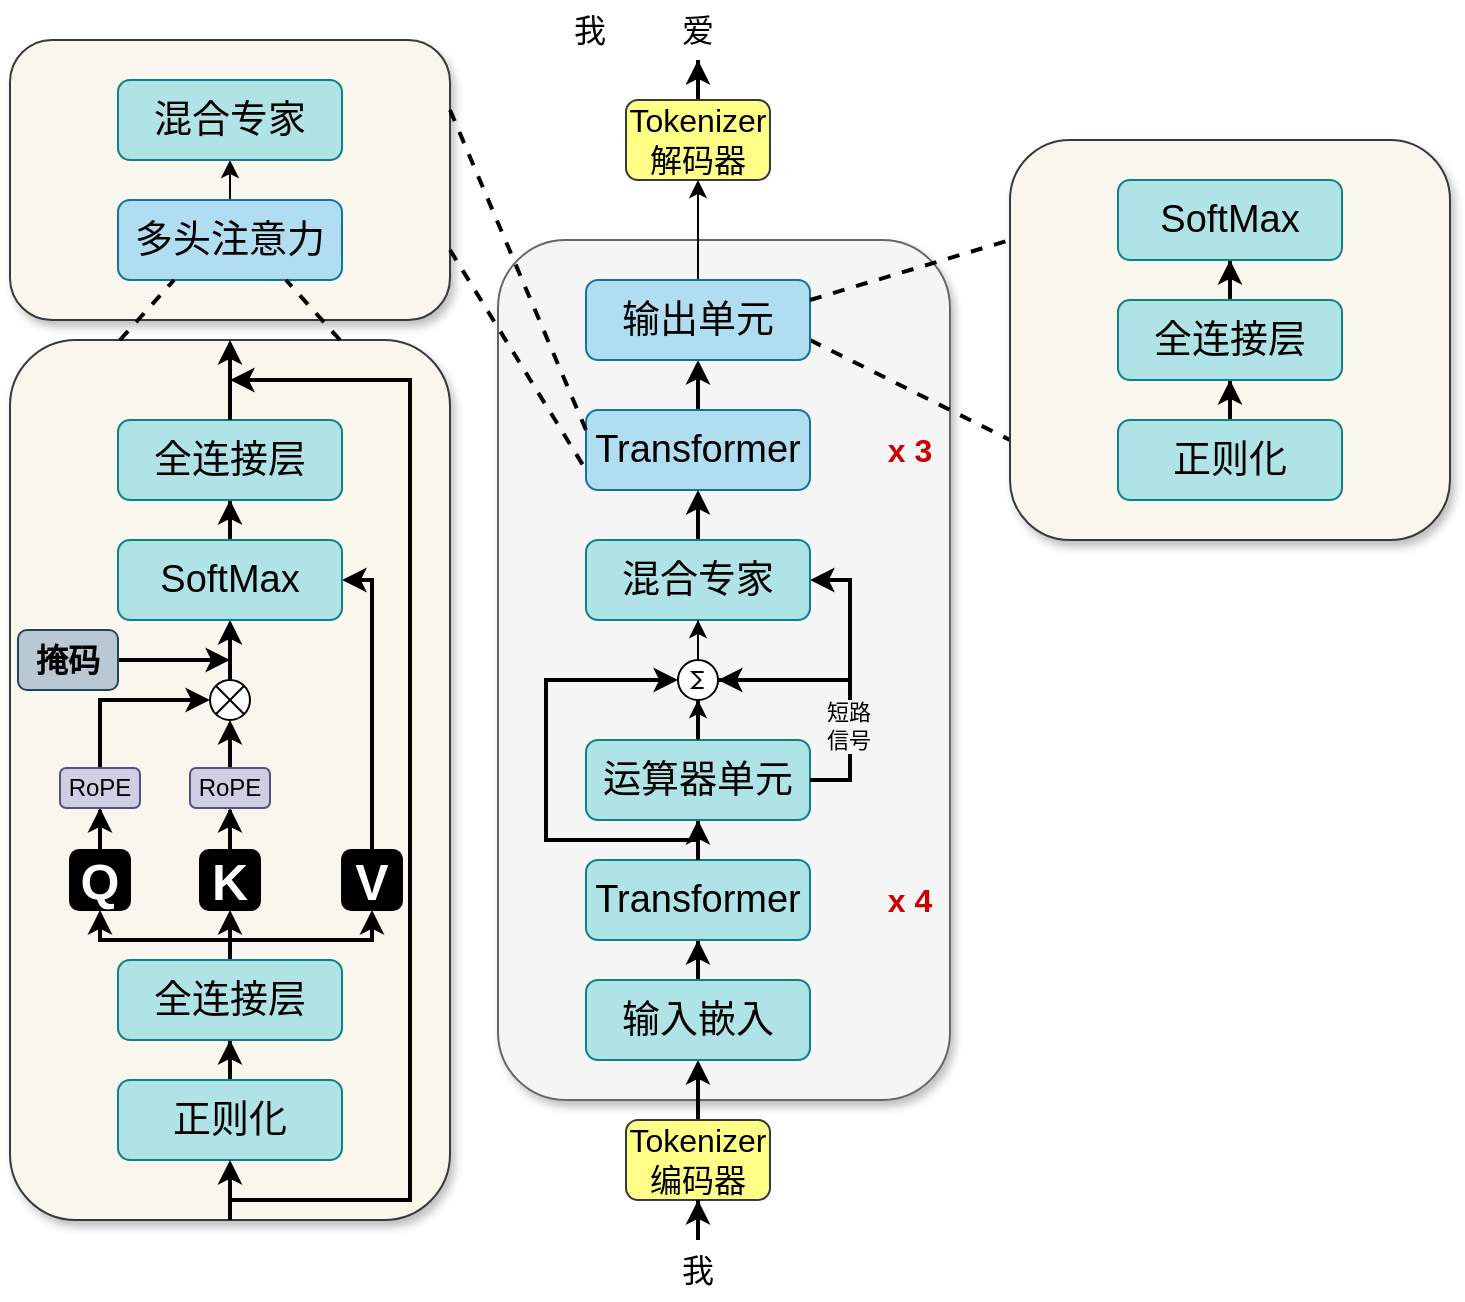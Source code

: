 <mxfile version="26.0.7" pages="7">
  <diagram id="c9m5edN-by091q8Q2W8w" name="模型架构图">
    <mxGraphModel dx="1235" dy="781" grid="1" gridSize="10" guides="1" tooltips="1" connect="1" arrows="1" fold="1" page="1" pageScale="1" pageWidth="827" pageHeight="1169" math="0" shadow="0">
      <root>
        <mxCell id="0" />
        <mxCell id="1" parent="0" />
        <mxCell id="MorRKXvA5-KZoMembWxP-48" value="" style="rounded=1;whiteSpace=wrap;html=1;fillColor=#f9f7ed;strokeColor=#36393d;shadow=1;" vertex="1" parent="1">
          <mxGeometry x="70" y="50" width="220" height="140" as="geometry" />
        </mxCell>
        <mxCell id="MorRKXvA5-KZoMembWxP-1" value="" style="rounded=1;whiteSpace=wrap;html=1;shadow=1;fillColor=#f5f5f5;fontColor=#333333;strokeColor=#666666;" vertex="1" parent="1">
          <mxGeometry x="314" y="150" width="226" height="430" as="geometry" />
        </mxCell>
        <mxCell id="nKGX-rHVwq4NejqkKsHU-42" style="edgeStyle=orthogonalEdgeStyle;rounded=0;orthogonalLoop=1;jettySize=auto;html=1;entryX=0.5;entryY=1;entryDx=0;entryDy=0;strokeWidth=2;" edge="1" parent="1" source="MorRKXvA5-KZoMembWxP-3" target="nKGX-rHVwq4NejqkKsHU-41">
          <mxGeometry relative="1" as="geometry" />
        </mxCell>
        <mxCell id="MorRKXvA5-KZoMembWxP-3" value="Tokenizer&lt;div&gt;解码器&lt;/div&gt;" style="rounded=1;whiteSpace=wrap;html=1;fontSize=16;fillColor=#ffff88;strokeColor=#36393d;" vertex="1" parent="1">
          <mxGeometry x="378" y="80" width="72" height="40" as="geometry" />
        </mxCell>
        <mxCell id="MorRKXvA5-KZoMembWxP-8" style="edgeStyle=orthogonalEdgeStyle;rounded=0;orthogonalLoop=1;jettySize=auto;html=1;entryX=0.5;entryY=1;entryDx=0;entryDy=0;strokeWidth=2;" edge="1" parent="1" source="MorRKXvA5-KZoMembWxP-4" target="MorRKXvA5-KZoMembWxP-7">
          <mxGeometry relative="1" as="geometry" />
        </mxCell>
        <mxCell id="MorRKXvA5-KZoMembWxP-4" value="Tokenizer&lt;div&gt;编码器&lt;/div&gt;" style="rounded=1;whiteSpace=wrap;html=1;fontSize=16;fillColor=#ffff88;strokeColor=#36393d;" vertex="1" parent="1">
          <mxGeometry x="378" y="590" width="72" height="40" as="geometry" />
        </mxCell>
        <mxCell id="MorRKXvA5-KZoMembWxP-6" style="edgeStyle=orthogonalEdgeStyle;rounded=0;orthogonalLoop=1;jettySize=auto;html=1;entryX=0.5;entryY=1;entryDx=0;entryDy=0;strokeWidth=2;" edge="1" parent="1" source="MorRKXvA5-KZoMembWxP-5" target="MorRKXvA5-KZoMembWxP-4">
          <mxGeometry relative="1" as="geometry" />
        </mxCell>
        <mxCell id="MorRKXvA5-KZoMembWxP-5" value="我" style="text;html=1;align=center;verticalAlign=middle;whiteSpace=wrap;rounded=0;fontSize=16;" vertex="1" parent="1">
          <mxGeometry x="384" y="650" width="60" height="30" as="geometry" />
        </mxCell>
        <mxCell id="MorRKXvA5-KZoMembWxP-18" value="" style="edgeStyle=orthogonalEdgeStyle;rounded=0;orthogonalLoop=1;jettySize=auto;html=1;strokeWidth=2;" edge="1" parent="1" source="MorRKXvA5-KZoMembWxP-7" target="MorRKXvA5-KZoMembWxP-17">
          <mxGeometry relative="1" as="geometry" />
        </mxCell>
        <mxCell id="MorRKXvA5-KZoMembWxP-7" value="输入嵌入" style="rounded=1;whiteSpace=wrap;html=1;fontSize=19;fillColor=#b0e3e6;strokeColor=#0e8088;" vertex="1" parent="1">
          <mxGeometry x="358" y="520" width="112" height="40" as="geometry" />
        </mxCell>
        <mxCell id="MorRKXvA5-KZoMembWxP-15" style="edgeStyle=orthogonalEdgeStyle;rounded=0;orthogonalLoop=1;jettySize=auto;html=1;exitX=0.5;exitY=0;exitDx=0;exitDy=0;entryX=0.5;entryY=1;entryDx=0;entryDy=0;" edge="1" parent="1" source="MorRKXvA5-KZoMembWxP-9" target="MorRKXvA5-KZoMembWxP-14">
          <mxGeometry relative="1" as="geometry" />
        </mxCell>
        <mxCell id="MorRKXvA5-KZoMembWxP-9" value="多头注意力" style="rounded=1;whiteSpace=wrap;html=1;fontSize=19;fillColor=#b1ddf0;strokeColor=#10739e;" vertex="1" parent="1">
          <mxGeometry x="124" y="130" width="112" height="40" as="geometry" />
        </mxCell>
        <mxCell id="MorRKXvA5-KZoMembWxP-14" value="混合专家" style="rounded=1;whiteSpace=wrap;html=1;fontSize=19;fillColor=#b0e3e6;strokeColor=#0e8088;" vertex="1" parent="1">
          <mxGeometry x="124" y="70" width="112" height="40" as="geometry" />
        </mxCell>
        <mxCell id="MorRKXvA5-KZoMembWxP-30" style="edgeStyle=orthogonalEdgeStyle;rounded=0;orthogonalLoop=1;jettySize=auto;html=1;entryX=0.5;entryY=1;entryDx=0;entryDy=0;strokeWidth=2;" edge="1" parent="1" source="MorRKXvA5-KZoMembWxP-17" target="MorRKXvA5-KZoMembWxP-21">
          <mxGeometry relative="1" as="geometry" />
        </mxCell>
        <mxCell id="MorRKXvA5-KZoMembWxP-17" value="Transformer" style="rounded=1;whiteSpace=wrap;html=1;fontSize=19;fillColor=#b0e3e6;strokeColor=#0e8088;" vertex="1" parent="1">
          <mxGeometry x="358" y="460" width="112" height="40" as="geometry" />
        </mxCell>
        <mxCell id="MorRKXvA5-KZoMembWxP-19" value="" style="shape=image;html=1;verticalAlign=top;verticalLabelPosition=bottom;labelBackgroundColor=#ffffff;imageAspect=0;aspect=fixed;image=https://cdn4.iconfinder.com/data/icons/evil-icons-user-interface/64/download-128.png" vertex="1" parent="1">
          <mxGeometry x="470" y="461" width="38" height="38" as="geometry" />
        </mxCell>
        <mxCell id="MorRKXvA5-KZoMembWxP-20" value="x 4" style="text;html=1;align=center;verticalAlign=middle;whiteSpace=wrap;rounded=0;fontSize=16;fontStyle=1;fontColor=#CC0000;" vertex="1" parent="1">
          <mxGeometry x="490" y="465" width="60" height="30" as="geometry" />
        </mxCell>
        <mxCell id="MorRKXvA5-KZoMembWxP-41" style="edgeStyle=orthogonalEdgeStyle;rounded=0;orthogonalLoop=1;jettySize=auto;html=1;entryX=1;entryY=0.5;entryDx=0;entryDy=0;strokeWidth=2;" edge="1" parent="1" source="MorRKXvA5-KZoMembWxP-21" target="MorRKXvA5-KZoMembWxP-22">
          <mxGeometry relative="1" as="geometry" />
        </mxCell>
        <mxCell id="MorRKXvA5-KZoMembWxP-21" value="运算器单元" style="rounded=1;whiteSpace=wrap;html=1;fontSize=19;fillColor=#b0e3e6;strokeColor=#0e8088;" vertex="1" parent="1">
          <mxGeometry x="358" y="400" width="112" height="40" as="geometry" />
        </mxCell>
        <mxCell id="MorRKXvA5-KZoMembWxP-46" style="edgeStyle=orthogonalEdgeStyle;rounded=0;orthogonalLoop=1;jettySize=auto;html=1;entryX=0.5;entryY=1;entryDx=0;entryDy=0;strokeWidth=2;" edge="1" parent="1" source="MorRKXvA5-KZoMembWxP-22" target="MorRKXvA5-KZoMembWxP-24">
          <mxGeometry relative="1" as="geometry" />
        </mxCell>
        <mxCell id="MorRKXvA5-KZoMembWxP-22" value="混合专家" style="rounded=1;whiteSpace=wrap;html=1;fontSize=19;fillColor=#b0e3e6;strokeColor=#0e8088;" vertex="1" parent="1">
          <mxGeometry x="358" y="300" width="112" height="40" as="geometry" />
        </mxCell>
        <mxCell id="MorRKXvA5-KZoMembWxP-47" style="edgeStyle=orthogonalEdgeStyle;rounded=0;orthogonalLoop=1;jettySize=auto;html=1;entryX=0.5;entryY=1;entryDx=0;entryDy=0;strokeWidth=2;" edge="1" parent="1" source="MorRKXvA5-KZoMembWxP-24" target="MorRKXvA5-KZoMembWxP-25">
          <mxGeometry relative="1" as="geometry" />
        </mxCell>
        <mxCell id="MorRKXvA5-KZoMembWxP-60" value="" style="endArrow=none;html=1;rounded=0;exitX=1;exitY=0.75;exitDx=0;exitDy=0;entryX=0;entryY=0.75;entryDx=0;entryDy=0;strokeWidth=2;dashed=1;" edge="1" parent="1" source="MorRKXvA5-KZoMembWxP-25" target="MorRKXvA5-KZoMembWxP-52">
          <mxGeometry width="50" height="50" relative="1" as="geometry">
            <mxPoint x="590" y="410" as="sourcePoint" />
            <mxPoint x="640" y="360" as="targetPoint" />
          </mxGeometry>
        </mxCell>
        <mxCell id="MorRKXvA5-KZoMembWxP-24" value="Transformer" style="rounded=1;whiteSpace=wrap;html=1;fontSize=19;fillColor=#b1ddf0;strokeColor=#10739e;" vertex="1" parent="1">
          <mxGeometry x="358" y="235" width="112" height="40" as="geometry" />
        </mxCell>
        <mxCell id="MorRKXvA5-KZoMembWxP-28" style="edgeStyle=orthogonalEdgeStyle;rounded=0;orthogonalLoop=1;jettySize=auto;html=1;entryX=0.5;entryY=1;entryDx=0;entryDy=0;" edge="1" parent="1" source="MorRKXvA5-KZoMembWxP-25" target="MorRKXvA5-KZoMembWxP-3">
          <mxGeometry relative="1" as="geometry" />
        </mxCell>
        <mxCell id="MorRKXvA5-KZoMembWxP-25" value="输出单元" style="rounded=1;whiteSpace=wrap;html=1;fontSize=19;fillColor=#b1ddf0;strokeColor=#10739e;" vertex="1" parent="1">
          <mxGeometry x="358" y="170" width="112" height="40" as="geometry" />
        </mxCell>
        <mxCell id="MorRKXvA5-KZoMembWxP-26" value="" style="shape=image;html=1;verticalAlign=top;verticalLabelPosition=bottom;labelBackgroundColor=#ffffff;imageAspect=0;aspect=fixed;image=https://cdn4.iconfinder.com/data/icons/evil-icons-user-interface/64/download-128.png" vertex="1" parent="1">
          <mxGeometry x="470" y="236" width="38" height="38" as="geometry" />
        </mxCell>
        <mxCell id="MorRKXvA5-KZoMembWxP-27" value="x 3" style="text;html=1;align=center;verticalAlign=middle;whiteSpace=wrap;rounded=0;fontSize=16;fontStyle=1;fontColor=#CC0000;" vertex="1" parent="1">
          <mxGeometry x="490" y="240" width="60" height="30" as="geometry" />
        </mxCell>
        <mxCell id="MorRKXvA5-KZoMembWxP-39" style="edgeStyle=orthogonalEdgeStyle;rounded=0;orthogonalLoop=1;jettySize=auto;html=1;entryX=0.5;entryY=1;entryDx=0;entryDy=0;" edge="1" parent="1" source="MorRKXvA5-KZoMembWxP-36" target="MorRKXvA5-KZoMembWxP-22">
          <mxGeometry relative="1" as="geometry" />
        </mxCell>
        <mxCell id="MorRKXvA5-KZoMembWxP-36" value="" style="verticalLabelPosition=bottom;shadow=0;dashed=0;align=center;html=1;verticalAlign=top;shape=mxgraph.electrical.abstract.sum;" vertex="1" parent="1">
          <mxGeometry x="404" y="360" width="20" height="20" as="geometry" />
        </mxCell>
        <mxCell id="MorRKXvA5-KZoMembWxP-38" style="edgeStyle=orthogonalEdgeStyle;rounded=0;orthogonalLoop=1;jettySize=auto;html=1;entryX=0.5;entryY=1;entryDx=0;entryDy=0;entryPerimeter=0;" edge="1" parent="1" source="MorRKXvA5-KZoMembWxP-21" target="MorRKXvA5-KZoMembWxP-36">
          <mxGeometry relative="1" as="geometry" />
        </mxCell>
        <mxCell id="MorRKXvA5-KZoMembWxP-40" style="edgeStyle=orthogonalEdgeStyle;rounded=0;orthogonalLoop=1;jettySize=auto;html=1;entryX=1;entryY=0.5;entryDx=0;entryDy=0;entryPerimeter=0;exitX=1;exitY=0.5;exitDx=0;exitDy=0;strokeWidth=2;" edge="1" parent="1" source="MorRKXvA5-KZoMembWxP-21" target="MorRKXvA5-KZoMembWxP-36">
          <mxGeometry relative="1" as="geometry" />
        </mxCell>
        <mxCell id="MorRKXvA5-KZoMembWxP-44" value="短路&lt;div&gt;信号&lt;/div&gt;" style="edgeLabel;html=1;align=center;verticalAlign=middle;resizable=0;points=[];labelBackgroundColor=light-dark(#f5f5f5, #ededed);" vertex="1" connectable="0" parent="MorRKXvA5-KZoMembWxP-40">
          <mxGeometry x="-0.413" y="1" relative="1" as="geometry">
            <mxPoint y="-7" as="offset" />
          </mxGeometry>
        </mxCell>
        <mxCell id="MorRKXvA5-KZoMembWxP-43" style="edgeStyle=orthogonalEdgeStyle;rounded=0;orthogonalLoop=1;jettySize=auto;html=1;entryX=0;entryY=0.5;entryDx=0;entryDy=0;entryPerimeter=0;exitX=0.5;exitY=0;exitDx=0;exitDy=0;strokeWidth=2;" edge="1" parent="1" source="MorRKXvA5-KZoMembWxP-17" target="MorRKXvA5-KZoMembWxP-36">
          <mxGeometry relative="1" as="geometry">
            <Array as="points">
              <mxPoint x="414" y="450" />
              <mxPoint x="338" y="450" />
              <mxPoint x="338" y="370" />
            </Array>
          </mxGeometry>
        </mxCell>
        <mxCell id="MorRKXvA5-KZoMembWxP-49" value="" style="endArrow=none;html=1;rounded=0;entryX=0;entryY=0.25;entryDx=0;entryDy=0;exitX=1;exitY=0.25;exitDx=0;exitDy=0;strokeWidth=2;dashed=1;" edge="1" parent="1" source="MorRKXvA5-KZoMembWxP-48" target="MorRKXvA5-KZoMembWxP-24">
          <mxGeometry width="50" height="50" relative="1" as="geometry">
            <mxPoint x="230" y="670" as="sourcePoint" />
            <mxPoint x="280" y="620" as="targetPoint" />
          </mxGeometry>
        </mxCell>
        <mxCell id="MorRKXvA5-KZoMembWxP-50" value="" style="endArrow=none;html=1;rounded=0;entryX=0;entryY=0.75;entryDx=0;entryDy=0;exitX=1;exitY=0.75;exitDx=0;exitDy=0;strokeWidth=2;dashed=1;" edge="1" parent="1" source="MorRKXvA5-KZoMembWxP-48" target="MorRKXvA5-KZoMembWxP-24">
          <mxGeometry width="50" height="50" relative="1" as="geometry">
            <mxPoint x="180" y="650" as="sourcePoint" />
            <mxPoint x="230" y="600" as="targetPoint" />
          </mxGeometry>
        </mxCell>
        <mxCell id="MorRKXvA5-KZoMembWxP-52" value="" style="rounded=1;whiteSpace=wrap;html=1;fillColor=#f9f7ed;strokeColor=#36393d;shadow=1;" vertex="1" parent="1">
          <mxGeometry x="570" y="100" width="220" height="200" as="geometry" />
        </mxCell>
        <mxCell id="MorRKXvA5-KZoMembWxP-57" style="edgeStyle=orthogonalEdgeStyle;rounded=0;orthogonalLoop=1;jettySize=auto;html=1;entryX=0.5;entryY=1;entryDx=0;entryDy=0;strokeWidth=2;" edge="1" parent="1" source="MorRKXvA5-KZoMembWxP-53" target="MorRKXvA5-KZoMembWxP-54">
          <mxGeometry relative="1" as="geometry" />
        </mxCell>
        <mxCell id="MorRKXvA5-KZoMembWxP-53" value="正则化" style="rounded=1;whiteSpace=wrap;html=1;fontSize=19;fillColor=#b0e3e6;strokeColor=#0e8088;" vertex="1" parent="1">
          <mxGeometry x="624" y="240" width="112" height="40" as="geometry" />
        </mxCell>
        <mxCell id="MorRKXvA5-KZoMembWxP-58" style="edgeStyle=orthogonalEdgeStyle;rounded=0;orthogonalLoop=1;jettySize=auto;html=1;entryX=0.5;entryY=1;entryDx=0;entryDy=0;strokeWidth=2;" edge="1" parent="1" source="MorRKXvA5-KZoMembWxP-54" target="MorRKXvA5-KZoMembWxP-55">
          <mxGeometry relative="1" as="geometry" />
        </mxCell>
        <mxCell id="MorRKXvA5-KZoMembWxP-54" value="全连接层" style="rounded=1;whiteSpace=wrap;html=1;fontSize=19;fillColor=#b0e3e6;strokeColor=#0e8088;" vertex="1" parent="1">
          <mxGeometry x="624" y="180" width="112" height="40" as="geometry" />
        </mxCell>
        <mxCell id="MorRKXvA5-KZoMembWxP-55" value="SoftMax" style="rounded=1;whiteSpace=wrap;html=1;fontSize=19;fillColor=#b0e3e6;strokeColor=#0e8088;" vertex="1" parent="1">
          <mxGeometry x="624" y="120" width="112" height="40" as="geometry" />
        </mxCell>
        <mxCell id="MorRKXvA5-KZoMembWxP-59" value="" style="endArrow=none;html=1;rounded=0;exitX=1;exitY=0.25;exitDx=0;exitDy=0;entryX=0;entryY=0.25;entryDx=0;entryDy=0;strokeWidth=2;dashed=1;" edge="1" parent="1" source="MorRKXvA5-KZoMembWxP-25" target="MorRKXvA5-KZoMembWxP-52">
          <mxGeometry width="50" height="50" relative="1" as="geometry">
            <mxPoint x="580" y="140" as="sourcePoint" />
            <mxPoint x="630" y="90" as="targetPoint" />
          </mxGeometry>
        </mxCell>
        <mxCell id="nKGX-rHVwq4NejqkKsHU-1" value="" style="rounded=1;whiteSpace=wrap;html=1;fillColor=#f9f7ed;strokeColor=#36393d;shadow=1;" vertex="1" parent="1">
          <mxGeometry x="70" y="200" width="220" height="440" as="geometry" />
        </mxCell>
        <mxCell id="nKGX-rHVwq4NejqkKsHU-2" style="edgeStyle=orthogonalEdgeStyle;rounded=0;orthogonalLoop=1;jettySize=auto;html=1;entryX=0.5;entryY=1;entryDx=0;entryDy=0;strokeWidth=2;" edge="1" parent="1" source="nKGX-rHVwq4NejqkKsHU-3" target="nKGX-rHVwq4NejqkKsHU-4">
          <mxGeometry relative="1" as="geometry" />
        </mxCell>
        <mxCell id="nKGX-rHVwq4NejqkKsHU-3" value="正则化" style="rounded=1;whiteSpace=wrap;html=1;fontSize=19;fillColor=#b0e3e6;strokeColor=#0e8088;" vertex="1" parent="1">
          <mxGeometry x="124" y="570" width="112" height="40" as="geometry" />
        </mxCell>
        <mxCell id="nKGX-rHVwq4NejqkKsHU-8" style="edgeStyle=orthogonalEdgeStyle;rounded=0;orthogonalLoop=1;jettySize=auto;html=1;entryX=0.5;entryY=1;entryDx=0;entryDy=0;strokeWidth=2;" edge="1" parent="1" source="nKGX-rHVwq4NejqkKsHU-4" target="nKGX-rHVwq4NejqkKsHU-5">
          <mxGeometry relative="1" as="geometry">
            <Array as="points">
              <mxPoint x="180" y="500" />
              <mxPoint x="115" y="500" />
            </Array>
          </mxGeometry>
        </mxCell>
        <mxCell id="nKGX-rHVwq4NejqkKsHU-9" style="edgeStyle=orthogonalEdgeStyle;rounded=0;orthogonalLoop=1;jettySize=auto;html=1;entryX=0.5;entryY=1;entryDx=0;entryDy=0;strokeWidth=2;" edge="1" parent="1" source="nKGX-rHVwq4NejqkKsHU-4" target="nKGX-rHVwq4NejqkKsHU-6">
          <mxGeometry relative="1" as="geometry" />
        </mxCell>
        <mxCell id="nKGX-rHVwq4NejqkKsHU-10" style="edgeStyle=orthogonalEdgeStyle;rounded=0;orthogonalLoop=1;jettySize=auto;html=1;entryX=0.5;entryY=1;entryDx=0;entryDy=0;strokeWidth=2;" edge="1" parent="1" source="nKGX-rHVwq4NejqkKsHU-4" target="nKGX-rHVwq4NejqkKsHU-7">
          <mxGeometry relative="1" as="geometry">
            <Array as="points">
              <mxPoint x="180" y="500" />
              <mxPoint x="251" y="500" />
            </Array>
          </mxGeometry>
        </mxCell>
        <mxCell id="nKGX-rHVwq4NejqkKsHU-4" value="全连接层" style="rounded=1;whiteSpace=wrap;html=1;fontSize=19;fillColor=#b0e3e6;strokeColor=#0e8088;" vertex="1" parent="1">
          <mxGeometry x="124" y="510" width="112" height="40" as="geometry" />
        </mxCell>
        <mxCell id="nKGX-rHVwq4NejqkKsHU-13" style="edgeStyle=orthogonalEdgeStyle;rounded=0;orthogonalLoop=1;jettySize=auto;html=1;entryX=0.5;entryY=1;entryDx=0;entryDy=0;strokeWidth=2;" edge="1" parent="1" source="nKGX-rHVwq4NejqkKsHU-5" target="nKGX-rHVwq4NejqkKsHU-11">
          <mxGeometry relative="1" as="geometry" />
        </mxCell>
        <mxCell id="nKGX-rHVwq4NejqkKsHU-5" value="Q" style="rounded=1;whiteSpace=wrap;html=1;fontSize=25;fontStyle=1;gradientColor=none;fillColor=#000000;fontColor=light-dark(#FFFFFF,#FFFFFF);" vertex="1" parent="1">
          <mxGeometry x="100" y="455" width="30" height="30" as="geometry" />
        </mxCell>
        <mxCell id="nKGX-rHVwq4NejqkKsHU-14" style="edgeStyle=orthogonalEdgeStyle;rounded=0;orthogonalLoop=1;jettySize=auto;html=1;entryX=0.5;entryY=1;entryDx=0;entryDy=0;strokeWidth=2;" edge="1" parent="1" source="nKGX-rHVwq4NejqkKsHU-6" target="nKGX-rHVwq4NejqkKsHU-12">
          <mxGeometry relative="1" as="geometry" />
        </mxCell>
        <mxCell id="nKGX-rHVwq4NejqkKsHU-6" value="K" style="rounded=1;whiteSpace=wrap;html=1;fontSize=25;fontStyle=1;gradientColor=none;fillColor=#000000;fontColor=light-dark(#FFFFFF,#FFFFFF);" vertex="1" parent="1">
          <mxGeometry x="165" y="455" width="30" height="30" as="geometry" />
        </mxCell>
        <mxCell id="nKGX-rHVwq4NejqkKsHU-29" style="edgeStyle=orthogonalEdgeStyle;rounded=0;orthogonalLoop=1;jettySize=auto;html=1;entryX=1;entryY=0.5;entryDx=0;entryDy=0;strokeWidth=2;" edge="1" parent="1" source="nKGX-rHVwq4NejqkKsHU-7" target="nKGX-rHVwq4NejqkKsHU-23">
          <mxGeometry relative="1" as="geometry">
            <Array as="points">
              <mxPoint x="251" y="320" />
            </Array>
          </mxGeometry>
        </mxCell>
        <mxCell id="nKGX-rHVwq4NejqkKsHU-7" value="V" style="rounded=1;whiteSpace=wrap;html=1;fontSize=25;fontStyle=1;gradientColor=none;fillColor=#000000;fontColor=light-dark(#FFFFFF,#FFFFFF);" vertex="1" parent="1">
          <mxGeometry x="236" y="455" width="30" height="30" as="geometry" />
        </mxCell>
        <mxCell id="nKGX-rHVwq4NejqkKsHU-17" style="edgeStyle=orthogonalEdgeStyle;rounded=0;orthogonalLoop=1;jettySize=auto;html=1;entryX=0;entryY=0.5;entryDx=0;entryDy=0;exitX=0.5;exitY=0;exitDx=0;exitDy=0;strokeWidth=2;" edge="1" parent="1" source="nKGX-rHVwq4NejqkKsHU-11" target="nKGX-rHVwq4NejqkKsHU-15">
          <mxGeometry relative="1" as="geometry" />
        </mxCell>
        <mxCell id="nKGX-rHVwq4NejqkKsHU-11" value="RoPE" style="rounded=1;whiteSpace=wrap;html=1;fillColor=#d0cee2;strokeColor=#56517e;" vertex="1" parent="1">
          <mxGeometry x="95" y="414" width="40" height="20" as="geometry" />
        </mxCell>
        <mxCell id="nKGX-rHVwq4NejqkKsHU-16" style="edgeStyle=orthogonalEdgeStyle;rounded=0;orthogonalLoop=1;jettySize=auto;html=1;entryX=0.5;entryY=1;entryDx=0;entryDy=0;strokeWidth=2;" edge="1" parent="1" source="nKGX-rHVwq4NejqkKsHU-12" target="nKGX-rHVwq4NejqkKsHU-15">
          <mxGeometry relative="1" as="geometry" />
        </mxCell>
        <mxCell id="nKGX-rHVwq4NejqkKsHU-12" value="RoPE" style="rounded=1;whiteSpace=wrap;html=1;fillColor=#d0cee2;strokeColor=#56517e;" vertex="1" parent="1">
          <mxGeometry x="160" y="414" width="40" height="20" as="geometry" />
        </mxCell>
        <mxCell id="nKGX-rHVwq4NejqkKsHU-27" style="edgeStyle=orthogonalEdgeStyle;rounded=0;orthogonalLoop=1;jettySize=auto;html=1;entryX=0.5;entryY=1;entryDx=0;entryDy=0;strokeWidth=2;" edge="1" parent="1" source="nKGX-rHVwq4NejqkKsHU-15" target="nKGX-rHVwq4NejqkKsHU-23">
          <mxGeometry relative="1" as="geometry" />
        </mxCell>
        <mxCell id="nKGX-rHVwq4NejqkKsHU-15" value="" style="shape=sumEllipse;perimeter=ellipsePerimeter;whiteSpace=wrap;html=1;backgroundOutline=1;strokeWidth=1;" vertex="1" parent="1">
          <mxGeometry x="170" y="370" width="20" height="20" as="geometry" />
        </mxCell>
        <mxCell id="nKGX-rHVwq4NejqkKsHU-28" style="edgeStyle=orthogonalEdgeStyle;rounded=0;orthogonalLoop=1;jettySize=auto;html=1;strokeWidth=2;" edge="1" parent="1" source="nKGX-rHVwq4NejqkKsHU-22">
          <mxGeometry relative="1" as="geometry">
            <mxPoint x="180" y="360" as="targetPoint" />
          </mxGeometry>
        </mxCell>
        <mxCell id="nKGX-rHVwq4NejqkKsHU-22" value="掩码" style="rounded=1;whiteSpace=wrap;html=1;fontSize=16;fontStyle=1;fillColor=#bac8d3;strokeColor=#23445d;" vertex="1" parent="1">
          <mxGeometry x="74" y="345" width="50" height="30" as="geometry" />
        </mxCell>
        <mxCell id="nKGX-rHVwq4NejqkKsHU-36" style="edgeStyle=orthogonalEdgeStyle;rounded=0;orthogonalLoop=1;jettySize=auto;html=1;entryX=0.5;entryY=1;entryDx=0;entryDy=0;strokeWidth=2;" edge="1" parent="1" source="nKGX-rHVwq4NejqkKsHU-23" target="nKGX-rHVwq4NejqkKsHU-30">
          <mxGeometry relative="1" as="geometry" />
        </mxCell>
        <mxCell id="nKGX-rHVwq4NejqkKsHU-23" value="SoftMax" style="rounded=1;whiteSpace=wrap;html=1;fontSize=19;fillColor=#b0e3e6;strokeColor=#0e8088;" vertex="1" parent="1">
          <mxGeometry x="124" y="300" width="112" height="40" as="geometry" />
        </mxCell>
        <mxCell id="nKGX-rHVwq4NejqkKsHU-30" value="全连接层" style="rounded=1;whiteSpace=wrap;html=1;fontSize=19;fillColor=#b0e3e6;strokeColor=#0e8088;" vertex="1" parent="1">
          <mxGeometry x="124" y="240" width="112" height="40" as="geometry" />
        </mxCell>
        <mxCell id="nKGX-rHVwq4NejqkKsHU-31" style="edgeStyle=orthogonalEdgeStyle;rounded=0;orthogonalLoop=1;jettySize=auto;html=1;entryX=0.5;entryY=1;entryDx=0;entryDy=0;strokeWidth=2;" edge="1" parent="1" source="nKGX-rHVwq4NejqkKsHU-1" target="nKGX-rHVwq4NejqkKsHU-3">
          <mxGeometry relative="1" as="geometry" />
        </mxCell>
        <mxCell id="nKGX-rHVwq4NejqkKsHU-34" style="edgeStyle=orthogonalEdgeStyle;rounded=0;orthogonalLoop=1;jettySize=auto;html=1;exitX=0.5;exitY=1;exitDx=0;exitDy=0;strokeWidth=2;" edge="1" parent="1" source="nKGX-rHVwq4NejqkKsHU-1">
          <mxGeometry relative="1" as="geometry">
            <mxPoint x="180" y="220" as="targetPoint" />
            <Array as="points">
              <mxPoint x="180" y="630" />
              <mxPoint x="270" y="630" />
              <mxPoint x="270" y="220" />
            </Array>
          </mxGeometry>
        </mxCell>
        <mxCell id="nKGX-rHVwq4NejqkKsHU-38" style="edgeStyle=orthogonalEdgeStyle;rounded=0;orthogonalLoop=1;jettySize=auto;html=1;entryX=0.5;entryY=0;entryDx=0;entryDy=0;strokeWidth=2;" edge="1" parent="1" target="nKGX-rHVwq4NejqkKsHU-1">
          <mxGeometry relative="1" as="geometry">
            <mxPoint x="180" y="240" as="sourcePoint" />
            <Array as="points">
              <mxPoint x="180" y="240" />
              <mxPoint x="180" y="240" />
            </Array>
          </mxGeometry>
        </mxCell>
        <mxCell id="nKGX-rHVwq4NejqkKsHU-40" value="我" style="text;html=1;align=center;verticalAlign=middle;whiteSpace=wrap;rounded=0;fontSize=16;" vertex="1" parent="1">
          <mxGeometry x="330" y="30" width="60" height="30" as="geometry" />
        </mxCell>
        <mxCell id="nKGX-rHVwq4NejqkKsHU-41" value="爱" style="text;html=1;align=center;verticalAlign=middle;whiteSpace=wrap;rounded=0;fontSize=16;" vertex="1" parent="1">
          <mxGeometry x="384" y="30" width="60" height="30" as="geometry" />
        </mxCell>
        <mxCell id="nKGX-rHVwq4NejqkKsHU-43" value="" style="endArrow=none;html=1;rounded=0;entryX=0.25;entryY=1;entryDx=0;entryDy=0;exitX=0.25;exitY=0;exitDx=0;exitDy=0;strokeWidth=2;dashed=1;" edge="1" parent="1" source="nKGX-rHVwq4NejqkKsHU-1" target="MorRKXvA5-KZoMembWxP-9">
          <mxGeometry width="50" height="50" relative="1" as="geometry">
            <mxPoint x="-20" y="290" as="sourcePoint" />
            <mxPoint x="30" y="240" as="targetPoint" />
          </mxGeometry>
        </mxCell>
        <mxCell id="nKGX-rHVwq4NejqkKsHU-44" value="" style="endArrow=none;html=1;rounded=0;entryX=0.75;entryY=1;entryDx=0;entryDy=0;exitX=0.75;exitY=0;exitDx=0;exitDy=0;strokeWidth=2;dashed=1;" edge="1" parent="1" source="nKGX-rHVwq4NejqkKsHU-1" target="MorRKXvA5-KZoMembWxP-9">
          <mxGeometry width="50" height="50" relative="1" as="geometry">
            <mxPoint x="20" y="260" as="sourcePoint" />
            <mxPoint x="70" y="210" as="targetPoint" />
          </mxGeometry>
        </mxCell>
      </root>
    </mxGraphModel>
  </diagram>
  <diagram id="2wYpx1eaNTZQjs7z0a-F" name="运算器模块结构图">
    <mxGraphModel dx="367" dy="228" grid="1" gridSize="10" guides="1" tooltips="1" connect="1" arrows="1" fold="1" page="1" pageScale="1" pageWidth="827" pageHeight="1169" math="0" shadow="0">
      <root>
        <mxCell id="0" />
        <mxCell id="1" parent="0" />
        <mxCell id="LVN5RSPIw0SvVR4hXSDU-13" value="" style="group" vertex="1" connectable="0" parent="1">
          <mxGeometry x="80" y="280" width="120" height="40" as="geometry" />
        </mxCell>
        <mxCell id="LVN5RSPIw0SvVR4hXSDU-1" value="" style="endArrow=none;html=1;rounded=0;" edge="1" parent="LVN5RSPIw0SvVR4hXSDU-13">
          <mxGeometry width="50" height="50" relative="1" as="geometry">
            <mxPoint y="40" as="sourcePoint" />
            <mxPoint x="40" as="targetPoint" />
          </mxGeometry>
        </mxCell>
        <mxCell id="LVN5RSPIw0SvVR4hXSDU-2" value="" style="endArrow=none;html=1;rounded=0;" edge="1" parent="LVN5RSPIw0SvVR4hXSDU-13">
          <mxGeometry width="50" height="50" relative="1" as="geometry">
            <mxPoint x="40" y="40" as="sourcePoint" />
            <mxPoint x="60" y="20" as="targetPoint" />
          </mxGeometry>
        </mxCell>
        <mxCell id="LVN5RSPIw0SvVR4hXSDU-3" value="" style="endArrow=none;html=1;rounded=0;" edge="1" parent="LVN5RSPIw0SvVR4hXSDU-13">
          <mxGeometry width="50" height="50" relative="1" as="geometry">
            <mxPoint x="80" y="40" as="sourcePoint" />
            <mxPoint x="60" y="20" as="targetPoint" />
          </mxGeometry>
        </mxCell>
        <mxCell id="LVN5RSPIw0SvVR4hXSDU-5" value="" style="endArrow=none;html=1;rounded=0;" edge="1" parent="LVN5RSPIw0SvVR4hXSDU-13">
          <mxGeometry width="50" height="50" relative="1" as="geometry">
            <mxPoint x="120" y="40" as="sourcePoint" />
            <mxPoint x="80" as="targetPoint" />
          </mxGeometry>
        </mxCell>
        <mxCell id="LVN5RSPIw0SvVR4hXSDU-8" value="" style="endArrow=none;html=1;rounded=0;" edge="1" parent="LVN5RSPIw0SvVR4hXSDU-13">
          <mxGeometry width="50" height="50" relative="1" as="geometry">
            <mxPoint x="80" y="40" as="sourcePoint" />
            <mxPoint x="120" y="40" as="targetPoint" />
          </mxGeometry>
        </mxCell>
        <mxCell id="LVN5RSPIw0SvVR4hXSDU-9" value="" style="endArrow=none;html=1;rounded=0;" edge="1" parent="LVN5RSPIw0SvVR4hXSDU-13">
          <mxGeometry width="50" height="50" relative="1" as="geometry">
            <mxPoint y="40" as="sourcePoint" />
            <mxPoint x="40" y="40" as="targetPoint" />
          </mxGeometry>
        </mxCell>
        <mxCell id="LVN5RSPIw0SvVR4hXSDU-12" value="" style="endArrow=none;html=1;rounded=0;" edge="1" parent="LVN5RSPIw0SvVR4hXSDU-13">
          <mxGeometry width="50" height="50" relative="1" as="geometry">
            <mxPoint x="80" as="sourcePoint" />
            <mxPoint x="40" as="targetPoint" />
          </mxGeometry>
        </mxCell>
        <mxCell id="LVN5RSPIw0SvVR4hXSDU-16" style="edgeStyle=orthogonalEdgeStyle;rounded=0;orthogonalLoop=1;jettySize=auto;html=1;strokeWidth=2;" edge="1" parent="1" source="LVN5RSPIw0SvVR4hXSDU-14">
          <mxGeometry relative="1" as="geometry">
            <mxPoint x="100" y="320" as="targetPoint" />
          </mxGeometry>
        </mxCell>
        <mxCell id="LVN5RSPIw0SvVR4hXSDU-14" value="A" style="text;html=1;align=center;verticalAlign=middle;whiteSpace=wrap;rounded=0;" vertex="1" parent="1">
          <mxGeometry x="70" y="350" width="60" height="30" as="geometry" />
        </mxCell>
        <mxCell id="LVN5RSPIw0SvVR4hXSDU-18" style="edgeStyle=orthogonalEdgeStyle;rounded=0;orthogonalLoop=1;jettySize=auto;html=1;strokeWidth=2;" edge="1" parent="1" source="LVN5RSPIw0SvVR4hXSDU-17">
          <mxGeometry relative="1" as="geometry">
            <mxPoint x="180" y="320" as="targetPoint" />
          </mxGeometry>
        </mxCell>
        <mxCell id="LVN5RSPIw0SvVR4hXSDU-17" value="B" style="text;html=1;align=center;verticalAlign=middle;whiteSpace=wrap;rounded=0;" vertex="1" parent="1">
          <mxGeometry x="150" y="350" width="60" height="30" as="geometry" />
        </mxCell>
        <mxCell id="LVN5RSPIw0SvVR4hXSDU-20" style="edgeStyle=orthogonalEdgeStyle;rounded=0;orthogonalLoop=1;jettySize=auto;html=1;" edge="1" parent="1" source="LVN5RSPIw0SvVR4hXSDU-19">
          <mxGeometry relative="1" as="geometry">
            <mxPoint x="100" y="300" as="targetPoint" />
          </mxGeometry>
        </mxCell>
        <mxCell id="LVN5RSPIw0SvVR4hXSDU-19" value="O" style="text;html=1;align=center;verticalAlign=middle;whiteSpace=wrap;rounded=0;" vertex="1" parent="1">
          <mxGeometry x="40" y="285" width="20" height="30" as="geometry" />
        </mxCell>
        <mxCell id="LVN5RSPIw0SvVR4hXSDU-24" style="edgeStyle=orthogonalEdgeStyle;rounded=0;orthogonalLoop=1;jettySize=auto;html=1;startArrow=classic;startFill=1;endArrow=none;endFill=0;" edge="1" parent="1">
          <mxGeometry relative="1" as="geometry">
            <mxPoint x="180" y="300.0" as="targetPoint" />
            <mxPoint x="220" y="300" as="sourcePoint" />
          </mxGeometry>
        </mxCell>
        <mxCell id="LVN5RSPIw0SvVR4hXSDU-34" style="edgeStyle=orthogonalEdgeStyle;rounded=0;orthogonalLoop=1;jettySize=auto;html=1;" edge="1" parent="1" source="LVN5RSPIw0SvVR4hXSDU-21">
          <mxGeometry relative="1" as="geometry">
            <mxPoint x="140" y="260" as="targetPoint" />
            <Array as="points">
              <mxPoint x="230" y="260" />
            </Array>
          </mxGeometry>
        </mxCell>
        <mxCell id="LVN5RSPIw0SvVR4hXSDU-21" value="S" style="text;html=1;align=center;verticalAlign=middle;whiteSpace=wrap;rounded=0;" vertex="1" parent="1">
          <mxGeometry x="220" y="290" width="20" height="20" as="geometry" />
        </mxCell>
        <mxCell id="LVN5RSPIw0SvVR4hXSDU-25" value="操作数1" style="text;html=1;align=center;verticalAlign=middle;whiteSpace=wrap;rounded=0;" vertex="1" parent="1">
          <mxGeometry x="70" y="380" width="60" height="10" as="geometry" />
        </mxCell>
        <mxCell id="LVN5RSPIw0SvVR4hXSDU-26" value="操作数2" style="text;html=1;align=center;verticalAlign=middle;whiteSpace=wrap;rounded=0;" vertex="1" parent="1">
          <mxGeometry x="150" y="380" width="60" height="10" as="geometry" />
        </mxCell>
        <mxCell id="LVN5RSPIw0SvVR4hXSDU-27" value="算子" style="text;html=1;align=center;verticalAlign=middle;whiteSpace=wrap;rounded=0;horizontal=1;textDirection=vertical-lr;" vertex="1" parent="1">
          <mxGeometry x="20" y="285" width="20" height="30" as="geometry" />
        </mxCell>
        <mxCell id="LVN5RSPIw0SvVR4hXSDU-28" value="短路信号" style="text;html=1;align=center;verticalAlign=middle;whiteSpace=wrap;rounded=0;horizontal=1;textDirection=vertical-lr;" vertex="1" parent="1">
          <mxGeometry x="240" y="270" width="20" height="60" as="geometry" />
        </mxCell>
        <mxCell id="LVN5RSPIw0SvVR4hXSDU-30" style="edgeStyle=orthogonalEdgeStyle;rounded=0;orthogonalLoop=1;jettySize=auto;html=1;" edge="1" parent="1" target="LVN5RSPIw0SvVR4hXSDU-29">
          <mxGeometry relative="1" as="geometry">
            <mxPoint x="140" y="280" as="sourcePoint" />
          </mxGeometry>
        </mxCell>
        <mxCell id="LVN5RSPIw0SvVR4hXSDU-29" value="X" style="text;html=1;align=center;verticalAlign=middle;whiteSpace=wrap;rounded=0;" vertex="1" parent="1">
          <mxGeometry x="130" y="210" width="20" height="20" as="geometry" />
        </mxCell>
        <mxCell id="LVN5RSPIw0SvVR4hXSDU-35" value="计算结果" style="text;html=1;align=center;verticalAlign=middle;whiteSpace=wrap;rounded=0;" vertex="1" parent="1">
          <mxGeometry x="70" y="210" width="60" height="20" as="geometry" />
        </mxCell>
      </root>
    </mxGraphModel>
  </diagram>
  <diagram name="数据的独热表示" id="pwRDIyJF7iqzI1HNEuGT">
    <mxGraphModel dx="925" dy="574" grid="1" gridSize="10" guides="1" tooltips="1" connect="1" arrows="1" fold="1" page="1" pageScale="1" pageWidth="827" pageHeight="1169" math="0" shadow="0">
      <root>
        <mxCell id="0" />
        <mxCell id="1" parent="0" />
        <mxCell id="uRTIIYX-XJ4Sg4YyAZLi-1" value="" style="shape=table;startSize=0;container=1;collapsible=0;childLayout=tableLayout;fontSize=16;spacingTop=0;fillColor=#fff2cc;strokeColor=#d6b656;shadow=1;perimeterSpacing=1;swimlaneFillColor=none;" vertex="1" parent="1">
          <mxGeometry x="230" y="250" width="240" height="400" as="geometry" />
        </mxCell>
        <mxCell id="uRTIIYX-XJ4Sg4YyAZLi-2" value="" style="shape=tableRow;horizontal=0;startSize=0;swimlaneHead=0;swimlaneBody=0;strokeColor=#d6b656;top=0;left=0;bottom=0;right=0;collapsible=0;dropTarget=0;fillColor=#fff2cc;points=[[0,0.5],[1,0.5]];portConstraint=eastwest;fontSize=16;spacingTop=0;shadow=1;perimeterSpacing=1;" vertex="1" parent="uRTIIYX-XJ4Sg4YyAZLi-1">
          <mxGeometry width="240" height="40" as="geometry" />
        </mxCell>
        <mxCell id="uRTIIYX-XJ4Sg4YyAZLi-4" value="0" style="shape=partialRectangle;html=1;whiteSpace=wrap;connectable=0;strokeColor=#d6b656;overflow=hidden;fillColor=#fff2cc;top=0;left=0;bottom=0;right=0;pointerEvents=1;fontSize=16;spacingTop=0;shadow=1;perimeterSpacing=1;" vertex="1" parent="uRTIIYX-XJ4Sg4YyAZLi-2">
          <mxGeometry width="60" height="40" as="geometry">
            <mxRectangle width="60" height="40" as="alternateBounds" />
          </mxGeometry>
        </mxCell>
        <mxCell id="uRTIIYX-XJ4Sg4YyAZLi-5" value="0" style="shape=partialRectangle;html=1;whiteSpace=wrap;connectable=0;strokeColor=#d6b656;overflow=hidden;fillColor=#fff2cc;top=0;left=0;bottom=0;right=0;pointerEvents=1;fontSize=16;spacingTop=0;shadow=1;perimeterSpacing=1;" vertex="1" parent="uRTIIYX-XJ4Sg4YyAZLi-2">
          <mxGeometry x="60" width="60" height="40" as="geometry">
            <mxRectangle width="60" height="40" as="alternateBounds" />
          </mxGeometry>
        </mxCell>
        <mxCell id="uRTIIYX-XJ4Sg4YyAZLi-14" value="0" style="shape=partialRectangle;html=1;whiteSpace=wrap;connectable=0;strokeColor=#d6b656;overflow=hidden;fillColor=#fff2cc;top=0;left=0;bottom=0;right=0;pointerEvents=1;fontSize=16;spacingTop=0;shadow=1;perimeterSpacing=1;" vertex="1" parent="uRTIIYX-XJ4Sg4YyAZLi-2">
          <mxGeometry x="120" width="60" height="40" as="geometry">
            <mxRectangle width="60" height="40" as="alternateBounds" />
          </mxGeometry>
        </mxCell>
        <mxCell id="uRTIIYX-XJ4Sg4YyAZLi-17" value="0" style="shape=partialRectangle;html=1;whiteSpace=wrap;connectable=0;strokeColor=#d6b656;overflow=hidden;fillColor=#fff2cc;top=0;left=0;bottom=0;right=0;pointerEvents=1;fontSize=16;spacingTop=0;shadow=1;perimeterSpacing=1;" vertex="1" parent="uRTIIYX-XJ4Sg4YyAZLi-2">
          <mxGeometry x="180" width="60" height="40" as="geometry">
            <mxRectangle width="60" height="40" as="alternateBounds" />
          </mxGeometry>
        </mxCell>
        <mxCell id="uRTIIYX-XJ4Sg4YyAZLi-6" value="" style="shape=tableRow;horizontal=0;startSize=0;swimlaneHead=0;swimlaneBody=0;strokeColor=#d6b656;top=0;left=0;bottom=0;right=0;collapsible=0;dropTarget=0;fillColor=#fff2cc;points=[[0,0.5],[1,0.5]];portConstraint=eastwest;fontSize=16;spacingTop=0;shadow=1;perimeterSpacing=1;" vertex="1" parent="uRTIIYX-XJ4Sg4YyAZLi-1">
          <mxGeometry y="40" width="240" height="40" as="geometry" />
        </mxCell>
        <mxCell id="uRTIIYX-XJ4Sg4YyAZLi-8" value="0" style="shape=partialRectangle;html=1;whiteSpace=wrap;connectable=0;strokeColor=#d6b656;overflow=hidden;fillColor=#fff2cc;top=0;left=0;bottom=0;right=0;pointerEvents=1;fontSize=16;spacingTop=0;shadow=1;perimeterSpacing=1;" vertex="1" parent="uRTIIYX-XJ4Sg4YyAZLi-6">
          <mxGeometry width="60" height="40" as="geometry">
            <mxRectangle width="60" height="40" as="alternateBounds" />
          </mxGeometry>
        </mxCell>
        <mxCell id="uRTIIYX-XJ4Sg4YyAZLi-9" value="0" style="shape=partialRectangle;html=1;whiteSpace=wrap;connectable=0;strokeColor=#d6b656;overflow=hidden;fillColor=#fff2cc;top=0;left=0;bottom=0;right=0;pointerEvents=1;fontSize=16;spacingTop=0;shadow=1;perimeterSpacing=1;" vertex="1" parent="uRTIIYX-XJ4Sg4YyAZLi-6">
          <mxGeometry x="60" width="60" height="40" as="geometry">
            <mxRectangle width="60" height="40" as="alternateBounds" />
          </mxGeometry>
        </mxCell>
        <mxCell id="uRTIIYX-XJ4Sg4YyAZLi-15" value="0" style="shape=partialRectangle;html=1;whiteSpace=wrap;connectable=0;strokeColor=#d6b656;overflow=hidden;fillColor=#fff2cc;top=0;left=0;bottom=0;right=0;pointerEvents=1;fontSize=16;spacingTop=0;shadow=1;perimeterSpacing=1;" vertex="1" parent="uRTIIYX-XJ4Sg4YyAZLi-6">
          <mxGeometry x="120" width="60" height="40" as="geometry">
            <mxRectangle width="60" height="40" as="alternateBounds" />
          </mxGeometry>
        </mxCell>
        <mxCell id="uRTIIYX-XJ4Sg4YyAZLi-18" value="0" style="shape=partialRectangle;html=1;whiteSpace=wrap;connectable=0;strokeColor=#d6b656;overflow=hidden;fillColor=#fff2cc;top=0;left=0;bottom=0;right=0;pointerEvents=1;fontSize=16;spacingTop=0;shadow=1;perimeterSpacing=1;" vertex="1" parent="uRTIIYX-XJ4Sg4YyAZLi-6">
          <mxGeometry x="180" width="60" height="40" as="geometry">
            <mxRectangle width="60" height="40" as="alternateBounds" />
          </mxGeometry>
        </mxCell>
        <mxCell id="uRTIIYX-XJ4Sg4YyAZLi-10" value="" style="shape=tableRow;horizontal=0;startSize=0;swimlaneHead=0;swimlaneBody=0;strokeColor=#d6b656;top=0;left=0;bottom=0;right=0;collapsible=0;dropTarget=0;fillColor=#fff2cc;points=[[0,0.5],[1,0.5]];portConstraint=eastwest;fontSize=16;spacingTop=0;shadow=1;perimeterSpacing=1;" vertex="1" parent="uRTIIYX-XJ4Sg4YyAZLi-1">
          <mxGeometry y="80" width="240" height="40" as="geometry" />
        </mxCell>
        <mxCell id="uRTIIYX-XJ4Sg4YyAZLi-12" value="0" style="shape=partialRectangle;html=1;whiteSpace=wrap;connectable=0;strokeColor=#d6b656;overflow=hidden;fillColor=#fff2cc;top=0;left=0;bottom=0;right=0;pointerEvents=1;fontSize=16;spacingTop=0;shadow=1;perimeterSpacing=1;" vertex="1" parent="uRTIIYX-XJ4Sg4YyAZLi-10">
          <mxGeometry width="60" height="40" as="geometry">
            <mxRectangle width="60" height="40" as="alternateBounds" />
          </mxGeometry>
        </mxCell>
        <mxCell id="uRTIIYX-XJ4Sg4YyAZLi-13" value="0" style="shape=partialRectangle;html=1;whiteSpace=wrap;connectable=0;strokeColor=#d6b656;overflow=hidden;fillColor=#fff2cc;top=0;left=0;bottom=0;right=0;pointerEvents=1;fontSize=16;spacingTop=0;shadow=1;perimeterSpacing=1;" vertex="1" parent="uRTIIYX-XJ4Sg4YyAZLi-10">
          <mxGeometry x="60" width="60" height="40" as="geometry">
            <mxRectangle width="60" height="40" as="alternateBounds" />
          </mxGeometry>
        </mxCell>
        <mxCell id="uRTIIYX-XJ4Sg4YyAZLi-16" value="1" style="shape=partialRectangle;html=1;whiteSpace=wrap;connectable=0;strokeColor=#b46504;overflow=hidden;fillColor=#fad7ac;top=0;left=0;bottom=0;right=0;pointerEvents=1;fontSize=16;spacingTop=0;shadow=1;perimeterSpacing=1;" vertex="1" parent="uRTIIYX-XJ4Sg4YyAZLi-10">
          <mxGeometry x="120" width="60" height="40" as="geometry">
            <mxRectangle width="60" height="40" as="alternateBounds" />
          </mxGeometry>
        </mxCell>
        <mxCell id="uRTIIYX-XJ4Sg4YyAZLi-19" value="0" style="shape=partialRectangle;html=1;whiteSpace=wrap;connectable=0;strokeColor=#d6b656;overflow=hidden;fillColor=#fff2cc;top=0;left=0;bottom=0;right=0;pointerEvents=1;fontSize=16;spacingTop=0;shadow=1;perimeterSpacing=1;" vertex="1" parent="uRTIIYX-XJ4Sg4YyAZLi-10">
          <mxGeometry x="180" width="60" height="40" as="geometry">
            <mxRectangle width="60" height="40" as="alternateBounds" />
          </mxGeometry>
        </mxCell>
        <mxCell id="uRTIIYX-XJ4Sg4YyAZLi-20" style="shape=tableRow;horizontal=0;startSize=0;swimlaneHead=0;swimlaneBody=0;strokeColor=#d6b656;top=0;left=0;bottom=0;right=0;collapsible=0;dropTarget=0;fillColor=#fff2cc;points=[[0,0.5],[1,0.5]];portConstraint=eastwest;fontSize=16;spacingTop=0;shadow=1;perimeterSpacing=1;" vertex="1" parent="uRTIIYX-XJ4Sg4YyAZLi-1">
          <mxGeometry y="120" width="240" height="40" as="geometry" />
        </mxCell>
        <mxCell id="uRTIIYX-XJ4Sg4YyAZLi-22" value="0" style="shape=partialRectangle;html=1;whiteSpace=wrap;connectable=0;strokeColor=#d6b656;overflow=hidden;fillColor=#fff2cc;top=0;left=0;bottom=0;right=0;pointerEvents=1;fontSize=16;spacingTop=0;shadow=1;perimeterSpacing=1;" vertex="1" parent="uRTIIYX-XJ4Sg4YyAZLi-20">
          <mxGeometry width="60" height="40" as="geometry">
            <mxRectangle width="60" height="40" as="alternateBounds" />
          </mxGeometry>
        </mxCell>
        <mxCell id="uRTIIYX-XJ4Sg4YyAZLi-23" value="0" style="shape=partialRectangle;html=1;whiteSpace=wrap;connectable=0;strokeColor=#d6b656;overflow=hidden;fillColor=#fff2cc;top=0;left=0;bottom=0;right=0;pointerEvents=1;fontSize=16;spacingTop=0;shadow=1;perimeterSpacing=1;" vertex="1" parent="uRTIIYX-XJ4Sg4YyAZLi-20">
          <mxGeometry x="60" width="60" height="40" as="geometry">
            <mxRectangle width="60" height="40" as="alternateBounds" />
          </mxGeometry>
        </mxCell>
        <mxCell id="uRTIIYX-XJ4Sg4YyAZLi-24" value="0" style="shape=partialRectangle;html=1;whiteSpace=wrap;connectable=0;strokeColor=#d6b656;overflow=hidden;fillColor=#fff2cc;top=0;left=0;bottom=0;right=0;pointerEvents=1;fontSize=16;spacingTop=0;shadow=1;perimeterSpacing=1;" vertex="1" parent="uRTIIYX-XJ4Sg4YyAZLi-20">
          <mxGeometry x="120" width="60" height="40" as="geometry">
            <mxRectangle width="60" height="40" as="alternateBounds" />
          </mxGeometry>
        </mxCell>
        <mxCell id="uRTIIYX-XJ4Sg4YyAZLi-25" value="0" style="shape=partialRectangle;html=1;whiteSpace=wrap;connectable=0;strokeColor=#d6b656;overflow=hidden;fillColor=#fff2cc;top=0;left=0;bottom=0;right=0;pointerEvents=1;fontSize=16;spacingTop=0;shadow=1;perimeterSpacing=1;" vertex="1" parent="uRTIIYX-XJ4Sg4YyAZLi-20">
          <mxGeometry x="180" width="60" height="40" as="geometry">
            <mxRectangle width="60" height="40" as="alternateBounds" />
          </mxGeometry>
        </mxCell>
        <mxCell id="uRTIIYX-XJ4Sg4YyAZLi-26" style="shape=tableRow;horizontal=0;startSize=0;swimlaneHead=0;swimlaneBody=0;strokeColor=#d6b656;top=0;left=0;bottom=0;right=0;collapsible=0;dropTarget=0;fillColor=#fff2cc;points=[[0,0.5],[1,0.5]];portConstraint=eastwest;fontSize=16;spacingTop=0;shadow=1;perimeterSpacing=1;" vertex="1" parent="uRTIIYX-XJ4Sg4YyAZLi-1">
          <mxGeometry y="160" width="240" height="40" as="geometry" />
        </mxCell>
        <mxCell id="uRTIIYX-XJ4Sg4YyAZLi-28" value="0" style="shape=partialRectangle;html=1;whiteSpace=wrap;connectable=0;strokeColor=#d6b656;overflow=hidden;fillColor=#fff2cc;top=0;left=0;bottom=0;right=0;pointerEvents=1;fontSize=16;spacingTop=0;shadow=1;perimeterSpacing=1;" vertex="1" parent="uRTIIYX-XJ4Sg4YyAZLi-26">
          <mxGeometry width="60" height="40" as="geometry">
            <mxRectangle width="60" height="40" as="alternateBounds" />
          </mxGeometry>
        </mxCell>
        <mxCell id="uRTIIYX-XJ4Sg4YyAZLi-29" value="0" style="shape=partialRectangle;html=1;whiteSpace=wrap;connectable=0;strokeColor=#d6b656;overflow=hidden;fillColor=#fff2cc;top=0;left=0;bottom=0;right=0;pointerEvents=1;fontSize=16;spacingTop=0;shadow=1;perimeterSpacing=1;" vertex="1" parent="uRTIIYX-XJ4Sg4YyAZLi-26">
          <mxGeometry x="60" width="60" height="40" as="geometry">
            <mxRectangle width="60" height="40" as="alternateBounds" />
          </mxGeometry>
        </mxCell>
        <mxCell id="uRTIIYX-XJ4Sg4YyAZLi-30" value="0" style="shape=partialRectangle;html=1;whiteSpace=wrap;connectable=0;strokeColor=#d6b656;overflow=hidden;fillColor=#fff2cc;top=0;left=0;bottom=0;right=0;pointerEvents=1;fontSize=16;spacingTop=0;shadow=1;perimeterSpacing=1;" vertex="1" parent="uRTIIYX-XJ4Sg4YyAZLi-26">
          <mxGeometry x="120" width="60" height="40" as="geometry">
            <mxRectangle width="60" height="40" as="alternateBounds" />
          </mxGeometry>
        </mxCell>
        <mxCell id="uRTIIYX-XJ4Sg4YyAZLi-31" value="1" style="shape=partialRectangle;html=1;whiteSpace=wrap;connectable=0;strokeColor=#b46504;overflow=hidden;fillColor=#fad7ac;top=0;left=0;bottom=0;right=0;pointerEvents=1;fontSize=16;spacingTop=0;shadow=1;perimeterSpacing=1;" vertex="1" parent="uRTIIYX-XJ4Sg4YyAZLi-26">
          <mxGeometry x="180" width="60" height="40" as="geometry">
            <mxRectangle width="60" height="40" as="alternateBounds" />
          </mxGeometry>
        </mxCell>
        <mxCell id="uRTIIYX-XJ4Sg4YyAZLi-32" style="shape=tableRow;horizontal=0;startSize=0;swimlaneHead=0;swimlaneBody=0;strokeColor=#d6b656;top=0;left=0;bottom=0;right=0;collapsible=0;dropTarget=0;fillColor=#fff2cc;points=[[0,0.5],[1,0.5]];portConstraint=eastwest;fontSize=16;spacingTop=0;shadow=1;perimeterSpacing=1;" vertex="1" parent="uRTIIYX-XJ4Sg4YyAZLi-1">
          <mxGeometry y="200" width="240" height="40" as="geometry" />
        </mxCell>
        <mxCell id="uRTIIYX-XJ4Sg4YyAZLi-34" value="1" style="shape=partialRectangle;html=1;whiteSpace=wrap;connectable=0;strokeColor=#b46504;overflow=hidden;fillColor=#fad7ac;top=0;left=0;bottom=0;right=0;pointerEvents=1;fontSize=16;spacingTop=0;shadow=1;perimeterSpacing=1;" vertex="1" parent="uRTIIYX-XJ4Sg4YyAZLi-32">
          <mxGeometry width="60" height="40" as="geometry">
            <mxRectangle width="60" height="40" as="alternateBounds" />
          </mxGeometry>
        </mxCell>
        <mxCell id="uRTIIYX-XJ4Sg4YyAZLi-35" value="0" style="shape=partialRectangle;html=1;whiteSpace=wrap;connectable=0;strokeColor=#d6b656;overflow=hidden;fillColor=#fff2cc;top=0;left=0;bottom=0;right=0;pointerEvents=1;fontSize=16;spacingTop=0;shadow=1;perimeterSpacing=1;" vertex="1" parent="uRTIIYX-XJ4Sg4YyAZLi-32">
          <mxGeometry x="60" width="60" height="40" as="geometry">
            <mxRectangle width="60" height="40" as="alternateBounds" />
          </mxGeometry>
        </mxCell>
        <mxCell id="uRTIIYX-XJ4Sg4YyAZLi-36" value="0" style="shape=partialRectangle;html=1;whiteSpace=wrap;connectable=0;strokeColor=#d6b656;overflow=hidden;fillColor=#fff2cc;top=0;left=0;bottom=0;right=0;pointerEvents=1;fontSize=16;spacingTop=0;shadow=1;perimeterSpacing=1;" vertex="1" parent="uRTIIYX-XJ4Sg4YyAZLi-32">
          <mxGeometry x="120" width="60" height="40" as="geometry">
            <mxRectangle width="60" height="40" as="alternateBounds" />
          </mxGeometry>
        </mxCell>
        <mxCell id="uRTIIYX-XJ4Sg4YyAZLi-37" value="0" style="shape=partialRectangle;html=1;whiteSpace=wrap;connectable=0;strokeColor=#d6b656;overflow=hidden;fillColor=#fff2cc;top=0;left=0;bottom=0;right=0;pointerEvents=1;fontSize=16;spacingTop=0;shadow=1;perimeterSpacing=1;" vertex="1" parent="uRTIIYX-XJ4Sg4YyAZLi-32">
          <mxGeometry x="180" width="60" height="40" as="geometry">
            <mxRectangle width="60" height="40" as="alternateBounds" />
          </mxGeometry>
        </mxCell>
        <mxCell id="uRTIIYX-XJ4Sg4YyAZLi-38" style="shape=tableRow;horizontal=0;startSize=0;swimlaneHead=0;swimlaneBody=0;strokeColor=#d6b656;top=0;left=0;bottom=0;right=0;collapsible=0;dropTarget=0;fillColor=#fff2cc;points=[[0,0.5],[1,0.5]];portConstraint=eastwest;fontSize=16;spacingTop=0;shadow=1;perimeterSpacing=1;" vertex="1" parent="uRTIIYX-XJ4Sg4YyAZLi-1">
          <mxGeometry y="240" width="240" height="40" as="geometry" />
        </mxCell>
        <mxCell id="uRTIIYX-XJ4Sg4YyAZLi-40" value="0" style="shape=partialRectangle;html=1;whiteSpace=wrap;connectable=0;strokeColor=#d6b656;overflow=hidden;fillColor=#fff2cc;top=0;left=0;bottom=0;right=0;pointerEvents=1;fontSize=16;spacingTop=0;shadow=1;perimeterSpacing=1;" vertex="1" parent="uRTIIYX-XJ4Sg4YyAZLi-38">
          <mxGeometry width="60" height="40" as="geometry">
            <mxRectangle width="60" height="40" as="alternateBounds" />
          </mxGeometry>
        </mxCell>
        <mxCell id="uRTIIYX-XJ4Sg4YyAZLi-41" value="1" style="shape=partialRectangle;html=1;whiteSpace=wrap;connectable=0;strokeColor=#b46504;overflow=hidden;fillColor=#fad7ac;top=0;left=0;bottom=0;right=0;pointerEvents=1;fontSize=16;spacingTop=0;shadow=1;perimeterSpacing=1;" vertex="1" parent="uRTIIYX-XJ4Sg4YyAZLi-38">
          <mxGeometry x="60" width="60" height="40" as="geometry">
            <mxRectangle width="60" height="40" as="alternateBounds" />
          </mxGeometry>
        </mxCell>
        <mxCell id="uRTIIYX-XJ4Sg4YyAZLi-42" value="0" style="shape=partialRectangle;html=1;whiteSpace=wrap;connectable=0;strokeColor=#d6b656;overflow=hidden;fillColor=#fff2cc;top=0;left=0;bottom=0;right=0;pointerEvents=1;fontSize=16;spacingTop=0;shadow=1;perimeterSpacing=1;" vertex="1" parent="uRTIIYX-XJ4Sg4YyAZLi-38">
          <mxGeometry x="120" width="60" height="40" as="geometry">
            <mxRectangle width="60" height="40" as="alternateBounds" />
          </mxGeometry>
        </mxCell>
        <mxCell id="uRTIIYX-XJ4Sg4YyAZLi-43" value="0" style="shape=partialRectangle;html=1;whiteSpace=wrap;connectable=0;strokeColor=#d6b656;overflow=hidden;fillColor=#fff2cc;top=0;left=0;bottom=0;right=0;pointerEvents=1;fontSize=16;spacingTop=0;shadow=1;perimeterSpacing=1;" vertex="1" parent="uRTIIYX-XJ4Sg4YyAZLi-38">
          <mxGeometry x="180" width="60" height="40" as="geometry">
            <mxRectangle width="60" height="40" as="alternateBounds" />
          </mxGeometry>
        </mxCell>
        <mxCell id="uRTIIYX-XJ4Sg4YyAZLi-44" style="shape=tableRow;horizontal=0;startSize=0;swimlaneHead=0;swimlaneBody=0;strokeColor=#d6b656;top=0;left=0;bottom=0;right=0;collapsible=0;dropTarget=0;fillColor=#fff2cc;points=[[0,0.5],[1,0.5]];portConstraint=eastwest;fontSize=16;spacingTop=0;shadow=1;perimeterSpacing=1;" vertex="1" parent="uRTIIYX-XJ4Sg4YyAZLi-1">
          <mxGeometry y="280" width="240" height="40" as="geometry" />
        </mxCell>
        <mxCell id="uRTIIYX-XJ4Sg4YyAZLi-46" value="0" style="shape=partialRectangle;html=1;whiteSpace=wrap;connectable=0;strokeColor=#d6b656;overflow=hidden;fillColor=#fff2cc;top=0;left=0;bottom=0;right=0;pointerEvents=1;fontSize=16;spacingTop=0;shadow=1;perimeterSpacing=1;" vertex="1" parent="uRTIIYX-XJ4Sg4YyAZLi-44">
          <mxGeometry width="60" height="40" as="geometry">
            <mxRectangle width="60" height="40" as="alternateBounds" />
          </mxGeometry>
        </mxCell>
        <mxCell id="uRTIIYX-XJ4Sg4YyAZLi-47" value="0" style="shape=partialRectangle;html=1;whiteSpace=wrap;connectable=0;strokeColor=#d6b656;overflow=hidden;fillColor=#fff2cc;top=0;left=0;bottom=0;right=0;pointerEvents=1;fontSize=16;spacingTop=0;shadow=1;perimeterSpacing=1;" vertex="1" parent="uRTIIYX-XJ4Sg4YyAZLi-44">
          <mxGeometry x="60" width="60" height="40" as="geometry">
            <mxRectangle width="60" height="40" as="alternateBounds" />
          </mxGeometry>
        </mxCell>
        <mxCell id="uRTIIYX-XJ4Sg4YyAZLi-48" value="0" style="shape=partialRectangle;html=1;whiteSpace=wrap;connectable=0;strokeColor=#d6b656;overflow=hidden;fillColor=#fff2cc;top=0;left=0;bottom=0;right=0;pointerEvents=1;fontSize=16;spacingTop=0;shadow=1;perimeterSpacing=1;" vertex="1" parent="uRTIIYX-XJ4Sg4YyAZLi-44">
          <mxGeometry x="120" width="60" height="40" as="geometry">
            <mxRectangle width="60" height="40" as="alternateBounds" />
          </mxGeometry>
        </mxCell>
        <mxCell id="uRTIIYX-XJ4Sg4YyAZLi-49" value="0" style="shape=partialRectangle;html=1;whiteSpace=wrap;connectable=0;strokeColor=#d6b656;overflow=hidden;fillColor=#fff2cc;top=0;left=0;bottom=0;right=0;pointerEvents=1;fontSize=16;spacingTop=0;shadow=1;perimeterSpacing=1;" vertex="1" parent="uRTIIYX-XJ4Sg4YyAZLi-44">
          <mxGeometry x="180" width="60" height="40" as="geometry">
            <mxRectangle width="60" height="40" as="alternateBounds" />
          </mxGeometry>
        </mxCell>
        <mxCell id="uRTIIYX-XJ4Sg4YyAZLi-50" style="shape=tableRow;horizontal=0;startSize=0;swimlaneHead=0;swimlaneBody=0;strokeColor=#d6b656;top=0;left=0;bottom=0;right=0;collapsible=0;dropTarget=0;fillColor=#fff2cc;points=[[0,0.5],[1,0.5]];portConstraint=eastwest;fontSize=16;spacingTop=0;shadow=1;perimeterSpacing=1;" vertex="1" parent="uRTIIYX-XJ4Sg4YyAZLi-1">
          <mxGeometry y="320" width="240" height="40" as="geometry" />
        </mxCell>
        <mxCell id="uRTIIYX-XJ4Sg4YyAZLi-52" value="0" style="shape=partialRectangle;html=1;whiteSpace=wrap;connectable=0;strokeColor=#d6b656;overflow=hidden;fillColor=#fff2cc;top=0;left=0;bottom=0;right=0;pointerEvents=1;fontSize=16;spacingTop=0;shadow=1;perimeterSpacing=1;" vertex="1" parent="uRTIIYX-XJ4Sg4YyAZLi-50">
          <mxGeometry width="60" height="40" as="geometry">
            <mxRectangle width="60" height="40" as="alternateBounds" />
          </mxGeometry>
        </mxCell>
        <mxCell id="uRTIIYX-XJ4Sg4YyAZLi-53" value="0" style="shape=partialRectangle;html=1;whiteSpace=wrap;connectable=0;strokeColor=#d6b656;overflow=hidden;fillColor=#fff2cc;top=0;left=0;bottom=0;right=0;pointerEvents=1;fontSize=16;spacingTop=0;shadow=1;perimeterSpacing=1;" vertex="1" parent="uRTIIYX-XJ4Sg4YyAZLi-50">
          <mxGeometry x="60" width="60" height="40" as="geometry">
            <mxRectangle width="60" height="40" as="alternateBounds" />
          </mxGeometry>
        </mxCell>
        <mxCell id="uRTIIYX-XJ4Sg4YyAZLi-54" value="0" style="shape=partialRectangle;html=1;whiteSpace=wrap;connectable=0;strokeColor=#d6b656;overflow=hidden;fillColor=#fff2cc;top=0;left=0;bottom=0;right=0;pointerEvents=1;fontSize=16;spacingTop=0;shadow=1;perimeterSpacing=1;" vertex="1" parent="uRTIIYX-XJ4Sg4YyAZLi-50">
          <mxGeometry x="120" width="60" height="40" as="geometry">
            <mxRectangle width="60" height="40" as="alternateBounds" />
          </mxGeometry>
        </mxCell>
        <mxCell id="uRTIIYX-XJ4Sg4YyAZLi-55" value="0" style="shape=partialRectangle;html=1;whiteSpace=wrap;connectable=0;strokeColor=#d6b656;overflow=hidden;fillColor=#fff2cc;top=0;left=0;bottom=0;right=0;pointerEvents=1;fontSize=16;spacingTop=0;shadow=1;perimeterSpacing=1;" vertex="1" parent="uRTIIYX-XJ4Sg4YyAZLi-50">
          <mxGeometry x="180" width="60" height="40" as="geometry">
            <mxRectangle width="60" height="40" as="alternateBounds" />
          </mxGeometry>
        </mxCell>
        <mxCell id="uRTIIYX-XJ4Sg4YyAZLi-56" style="shape=tableRow;horizontal=0;startSize=0;swimlaneHead=0;swimlaneBody=0;strokeColor=#d6b656;top=0;left=0;bottom=0;right=0;collapsible=0;dropTarget=0;fillColor=#fff2cc;points=[[0,0.5],[1,0.5]];portConstraint=eastwest;fontSize=16;spacingTop=0;shadow=1;perimeterSpacing=1;" vertex="1" parent="uRTIIYX-XJ4Sg4YyAZLi-1">
          <mxGeometry y="360" width="240" height="40" as="geometry" />
        </mxCell>
        <mxCell id="uRTIIYX-XJ4Sg4YyAZLi-58" value="0" style="shape=partialRectangle;html=1;whiteSpace=wrap;connectable=0;strokeColor=#d6b656;overflow=hidden;fillColor=#fff2cc;top=0;left=0;bottom=0;right=0;pointerEvents=1;fontSize=16;spacingTop=0;shadow=1;perimeterSpacing=1;" vertex="1" parent="uRTIIYX-XJ4Sg4YyAZLi-56">
          <mxGeometry width="60" height="40" as="geometry">
            <mxRectangle width="60" height="40" as="alternateBounds" />
          </mxGeometry>
        </mxCell>
        <mxCell id="uRTIIYX-XJ4Sg4YyAZLi-59" value="0" style="shape=partialRectangle;html=1;whiteSpace=wrap;connectable=0;strokeColor=#d6b656;overflow=hidden;fillColor=#fff2cc;top=0;left=0;bottom=0;right=0;pointerEvents=1;fontSize=16;spacingTop=0;shadow=1;perimeterSpacing=1;" vertex="1" parent="uRTIIYX-XJ4Sg4YyAZLi-56">
          <mxGeometry x="60" width="60" height="40" as="geometry">
            <mxRectangle width="60" height="40" as="alternateBounds" />
          </mxGeometry>
        </mxCell>
        <mxCell id="uRTIIYX-XJ4Sg4YyAZLi-60" value="0" style="shape=partialRectangle;html=1;whiteSpace=wrap;connectable=0;strokeColor=#d6b656;overflow=hidden;fillColor=#fff2cc;top=0;left=0;bottom=0;right=0;pointerEvents=1;fontSize=16;spacingTop=0;shadow=1;perimeterSpacing=1;" vertex="1" parent="uRTIIYX-XJ4Sg4YyAZLi-56">
          <mxGeometry x="120" width="60" height="40" as="geometry">
            <mxRectangle width="60" height="40" as="alternateBounds" />
          </mxGeometry>
        </mxCell>
        <mxCell id="uRTIIYX-XJ4Sg4YyAZLi-61" value="0" style="shape=partialRectangle;html=1;whiteSpace=wrap;connectable=0;strokeColor=#d6b656;overflow=hidden;fillColor=#fff2cc;top=0;left=0;bottom=0;right=0;pointerEvents=1;fontSize=16;spacingTop=0;shadow=1;perimeterSpacing=1;" vertex="1" parent="uRTIIYX-XJ4Sg4YyAZLi-56">
          <mxGeometry x="180" width="60" height="40" as="geometry">
            <mxRectangle width="60" height="40" as="alternateBounds" />
          </mxGeometry>
        </mxCell>
        <mxCell id="uRTIIYX-XJ4Sg4YyAZLi-116" style="edgeStyle=orthogonalEdgeStyle;rounded=0;orthogonalLoop=1;jettySize=auto;html=1;entryX=0.5;entryY=0;entryDx=0;entryDy=0;strokeWidth=3;" edge="1" parent="1" source="uRTIIYX-XJ4Sg4YyAZLi-68" target="uRTIIYX-XJ4Sg4YyAZLi-1">
          <mxGeometry relative="1" as="geometry" />
        </mxCell>
        <mxCell id="uRTIIYX-XJ4Sg4YyAZLi-68" value="" style="shape=table;startSize=0;container=1;collapsible=0;childLayout=tableLayout;fontSize=16;shadow=1;" vertex="1" parent="1">
          <mxGeometry x="230" y="170" width="240" height="40" as="geometry" />
        </mxCell>
        <mxCell id="uRTIIYX-XJ4Sg4YyAZLi-69" value="" style="shape=tableRow;horizontal=0;startSize=0;swimlaneHead=0;swimlaneBody=0;strokeColor=inherit;top=0;left=0;bottom=0;right=0;collapsible=0;dropTarget=0;fillColor=none;points=[[0,0.5],[1,0.5]];portConstraint=eastwest;fontSize=16;shadow=1;" vertex="1" parent="uRTIIYX-XJ4Sg4YyAZLi-68">
          <mxGeometry width="240" height="40" as="geometry" />
        </mxCell>
        <mxCell id="uRTIIYX-XJ4Sg4YyAZLi-70" value="5" style="shape=partialRectangle;html=1;whiteSpace=wrap;connectable=0;strokeColor=inherit;overflow=hidden;fillColor=light-dark(#ffce96, #ededed);top=0;left=0;bottom=0;right=0;pointerEvents=1;fontSize=16;shadow=1;" vertex="1" parent="uRTIIYX-XJ4Sg4YyAZLi-69">
          <mxGeometry width="60" height="40" as="geometry">
            <mxRectangle width="60" height="40" as="alternateBounds" />
          </mxGeometry>
        </mxCell>
        <mxCell id="uRTIIYX-XJ4Sg4YyAZLi-71" value="6" style="shape=partialRectangle;html=1;whiteSpace=wrap;connectable=0;strokeColor=inherit;overflow=hidden;fillColor=light-dark(#ffc88d, #ededed);top=0;left=0;bottom=0;right=0;pointerEvents=1;fontSize=16;shadow=1;" vertex="1" parent="uRTIIYX-XJ4Sg4YyAZLi-69">
          <mxGeometry x="60" width="60" height="40" as="geometry">
            <mxRectangle width="60" height="40" as="alternateBounds" />
          </mxGeometry>
        </mxCell>
        <mxCell id="uRTIIYX-XJ4Sg4YyAZLi-72" value="2" style="shape=partialRectangle;html=1;whiteSpace=wrap;connectable=0;strokeColor=inherit;overflow=hidden;fillColor=light-dark(#ffe2b3, #ededed);top=0;left=0;bottom=0;right=0;pointerEvents=1;fontSize=16;shadow=1;" vertex="1" parent="uRTIIYX-XJ4Sg4YyAZLi-69">
          <mxGeometry x="120" width="60" height="40" as="geometry">
            <mxRectangle width="60" height="40" as="alternateBounds" />
          </mxGeometry>
        </mxCell>
        <mxCell id="uRTIIYX-XJ4Sg4YyAZLi-81" value="4" style="shape=partialRectangle;html=1;whiteSpace=wrap;connectable=0;strokeColor=inherit;overflow=hidden;fillColor=light-dark(#ffd6a2, #ededed);top=0;left=0;bottom=0;right=0;pointerEvents=1;fontSize=16;shadow=1;" vertex="1" parent="uRTIIYX-XJ4Sg4YyAZLi-69">
          <mxGeometry x="180" width="60" height="40" as="geometry">
            <mxRectangle width="60" height="40" as="alternateBounds" />
          </mxGeometry>
        </mxCell>
        <mxCell id="uRTIIYX-XJ4Sg4YyAZLi-118" style="edgeStyle=orthogonalEdgeStyle;rounded=0;orthogonalLoop=1;jettySize=auto;html=1;entryX=0;entryY=0.5;entryDx=0;entryDy=0;strokeWidth=3;" edge="1" parent="1" source="uRTIIYX-XJ4Sg4YyAZLi-82" target="uRTIIYX-XJ4Sg4YyAZLi-1">
          <mxGeometry relative="1" as="geometry" />
        </mxCell>
        <mxCell id="uRTIIYX-XJ4Sg4YyAZLi-82" value="" style="shape=table;startSize=0;container=1;collapsible=0;childLayout=tableLayout;fontSize=16;gradientColor=#FFB570;fillColor=#FFF2CC;shadow=1;" vertex="1" parent="1">
          <mxGeometry x="90" y="250" width="60" height="400" as="geometry" />
        </mxCell>
        <mxCell id="uRTIIYX-XJ4Sg4YyAZLi-83" value="" style="shape=tableRow;horizontal=0;startSize=0;swimlaneHead=0;swimlaneBody=0;strokeColor=inherit;top=0;left=0;bottom=0;right=0;collapsible=0;dropTarget=0;fillColor=none;points=[[0,0.5],[1,0.5]];portConstraint=eastwest;fontSize=16;shadow=1;" vertex="1" parent="uRTIIYX-XJ4Sg4YyAZLi-82">
          <mxGeometry width="60" height="40" as="geometry" />
        </mxCell>
        <mxCell id="uRTIIYX-XJ4Sg4YyAZLi-84" value="0" style="shape=partialRectangle;html=1;whiteSpace=wrap;connectable=0;strokeColor=inherit;overflow=hidden;fillColor=none;top=0;left=0;bottom=0;right=0;pointerEvents=1;fontSize=16;shadow=1;" vertex="1" parent="uRTIIYX-XJ4Sg4YyAZLi-83">
          <mxGeometry width="60" height="40" as="geometry">
            <mxRectangle width="60" height="40" as="alternateBounds" />
          </mxGeometry>
        </mxCell>
        <mxCell id="uRTIIYX-XJ4Sg4YyAZLi-87" value="" style="shape=tableRow;horizontal=0;startSize=0;swimlaneHead=0;swimlaneBody=0;strokeColor=inherit;top=0;left=0;bottom=0;right=0;collapsible=0;dropTarget=0;fillColor=none;points=[[0,0.5],[1,0.5]];portConstraint=eastwest;fontSize=16;shadow=1;" vertex="1" parent="uRTIIYX-XJ4Sg4YyAZLi-82">
          <mxGeometry y="40" width="60" height="40" as="geometry" />
        </mxCell>
        <mxCell id="uRTIIYX-XJ4Sg4YyAZLi-88" value="1" style="shape=partialRectangle;html=1;whiteSpace=wrap;connectable=0;strokeColor=inherit;overflow=hidden;fillColor=none;top=0;left=0;bottom=0;right=0;pointerEvents=1;fontSize=16;shadow=1;" vertex="1" parent="uRTIIYX-XJ4Sg4YyAZLi-87">
          <mxGeometry width="60" height="40" as="geometry">
            <mxRectangle width="60" height="40" as="alternateBounds" />
          </mxGeometry>
        </mxCell>
        <mxCell id="uRTIIYX-XJ4Sg4YyAZLi-91" value="" style="shape=tableRow;horizontal=0;startSize=0;swimlaneHead=0;swimlaneBody=0;strokeColor=inherit;top=0;left=0;bottom=0;right=0;collapsible=0;dropTarget=0;fillColor=none;points=[[0,0.5],[1,0.5]];portConstraint=eastwest;fontSize=16;shadow=1;" vertex="1" parent="uRTIIYX-XJ4Sg4YyAZLi-82">
          <mxGeometry y="80" width="60" height="40" as="geometry" />
        </mxCell>
        <mxCell id="uRTIIYX-XJ4Sg4YyAZLi-92" value="2" style="shape=partialRectangle;html=1;whiteSpace=wrap;connectable=0;strokeColor=inherit;overflow=hidden;fillColor=none;top=0;left=0;bottom=0;right=0;pointerEvents=1;fontSize=16;shadow=1;" vertex="1" parent="uRTIIYX-XJ4Sg4YyAZLi-91">
          <mxGeometry width="60" height="40" as="geometry">
            <mxRectangle width="60" height="40" as="alternateBounds" />
          </mxGeometry>
        </mxCell>
        <mxCell id="uRTIIYX-XJ4Sg4YyAZLi-95" style="shape=tableRow;horizontal=0;startSize=0;swimlaneHead=0;swimlaneBody=0;strokeColor=inherit;top=0;left=0;bottom=0;right=0;collapsible=0;dropTarget=0;fillColor=none;points=[[0,0.5],[1,0.5]];portConstraint=eastwest;fontSize=16;shadow=1;" vertex="1" parent="uRTIIYX-XJ4Sg4YyAZLi-82">
          <mxGeometry y="120" width="60" height="40" as="geometry" />
        </mxCell>
        <mxCell id="uRTIIYX-XJ4Sg4YyAZLi-96" value="3" style="shape=partialRectangle;html=1;whiteSpace=wrap;connectable=0;strokeColor=inherit;overflow=hidden;fillColor=none;top=0;left=0;bottom=0;right=0;pointerEvents=1;fontSize=16;shadow=1;" vertex="1" parent="uRTIIYX-XJ4Sg4YyAZLi-95">
          <mxGeometry width="60" height="40" as="geometry">
            <mxRectangle width="60" height="40" as="alternateBounds" />
          </mxGeometry>
        </mxCell>
        <mxCell id="uRTIIYX-XJ4Sg4YyAZLi-97" style="shape=tableRow;horizontal=0;startSize=0;swimlaneHead=0;swimlaneBody=0;strokeColor=inherit;top=0;left=0;bottom=0;right=0;collapsible=0;dropTarget=0;fillColor=none;points=[[0,0.5],[1,0.5]];portConstraint=eastwest;fontSize=16;shadow=1;" vertex="1" parent="uRTIIYX-XJ4Sg4YyAZLi-82">
          <mxGeometry y="160" width="60" height="40" as="geometry" />
        </mxCell>
        <mxCell id="uRTIIYX-XJ4Sg4YyAZLi-98" value="4" style="shape=partialRectangle;html=1;whiteSpace=wrap;connectable=0;strokeColor=inherit;overflow=hidden;fillColor=none;top=0;left=0;bottom=0;right=0;pointerEvents=1;fontSize=16;shadow=1;" vertex="1" parent="uRTIIYX-XJ4Sg4YyAZLi-97">
          <mxGeometry width="60" height="40" as="geometry">
            <mxRectangle width="60" height="40" as="alternateBounds" />
          </mxGeometry>
        </mxCell>
        <mxCell id="uRTIIYX-XJ4Sg4YyAZLi-99" style="shape=tableRow;horizontal=0;startSize=0;swimlaneHead=0;swimlaneBody=0;strokeColor=inherit;top=0;left=0;bottom=0;right=0;collapsible=0;dropTarget=0;fillColor=none;points=[[0,0.5],[1,0.5]];portConstraint=eastwest;fontSize=16;shadow=1;" vertex="1" parent="uRTIIYX-XJ4Sg4YyAZLi-82">
          <mxGeometry y="200" width="60" height="40" as="geometry" />
        </mxCell>
        <mxCell id="uRTIIYX-XJ4Sg4YyAZLi-100" value="5" style="shape=partialRectangle;html=1;whiteSpace=wrap;connectable=0;strokeColor=inherit;overflow=hidden;fillColor=none;top=0;left=0;bottom=0;right=0;pointerEvents=1;fontSize=16;shadow=1;" vertex="1" parent="uRTIIYX-XJ4Sg4YyAZLi-99">
          <mxGeometry width="60" height="40" as="geometry">
            <mxRectangle width="60" height="40" as="alternateBounds" />
          </mxGeometry>
        </mxCell>
        <mxCell id="uRTIIYX-XJ4Sg4YyAZLi-101" style="shape=tableRow;horizontal=0;startSize=0;swimlaneHead=0;swimlaneBody=0;strokeColor=inherit;top=0;left=0;bottom=0;right=0;collapsible=0;dropTarget=0;fillColor=none;points=[[0,0.5],[1,0.5]];portConstraint=eastwest;fontSize=16;shadow=1;" vertex="1" parent="uRTIIYX-XJ4Sg4YyAZLi-82">
          <mxGeometry y="240" width="60" height="40" as="geometry" />
        </mxCell>
        <mxCell id="uRTIIYX-XJ4Sg4YyAZLi-102" value="6" style="shape=partialRectangle;html=1;whiteSpace=wrap;connectable=0;strokeColor=inherit;overflow=hidden;fillColor=none;top=0;left=0;bottom=0;right=0;pointerEvents=1;fontSize=16;shadow=1;" vertex="1" parent="uRTIIYX-XJ4Sg4YyAZLi-101">
          <mxGeometry width="60" height="40" as="geometry">
            <mxRectangle width="60" height="40" as="alternateBounds" />
          </mxGeometry>
        </mxCell>
        <mxCell id="uRTIIYX-XJ4Sg4YyAZLi-103" style="shape=tableRow;horizontal=0;startSize=0;swimlaneHead=0;swimlaneBody=0;strokeColor=inherit;top=0;left=0;bottom=0;right=0;collapsible=0;dropTarget=0;fillColor=none;points=[[0,0.5],[1,0.5]];portConstraint=eastwest;fontSize=16;shadow=1;" vertex="1" parent="uRTIIYX-XJ4Sg4YyAZLi-82">
          <mxGeometry y="280" width="60" height="40" as="geometry" />
        </mxCell>
        <mxCell id="uRTIIYX-XJ4Sg4YyAZLi-104" value="7" style="shape=partialRectangle;html=1;whiteSpace=wrap;connectable=0;strokeColor=inherit;overflow=hidden;fillColor=none;top=0;left=0;bottom=0;right=0;pointerEvents=1;fontSize=16;shadow=1;" vertex="1" parent="uRTIIYX-XJ4Sg4YyAZLi-103">
          <mxGeometry width="60" height="40" as="geometry">
            <mxRectangle width="60" height="40" as="alternateBounds" />
          </mxGeometry>
        </mxCell>
        <mxCell id="uRTIIYX-XJ4Sg4YyAZLi-105" style="shape=tableRow;horizontal=0;startSize=0;swimlaneHead=0;swimlaneBody=0;strokeColor=inherit;top=0;left=0;bottom=0;right=0;collapsible=0;dropTarget=0;fillColor=none;points=[[0,0.5],[1,0.5]];portConstraint=eastwest;fontSize=16;shadow=1;" vertex="1" parent="uRTIIYX-XJ4Sg4YyAZLi-82">
          <mxGeometry y="320" width="60" height="40" as="geometry" />
        </mxCell>
        <mxCell id="uRTIIYX-XJ4Sg4YyAZLi-106" value="8" style="shape=partialRectangle;html=1;whiteSpace=wrap;connectable=0;strokeColor=inherit;overflow=hidden;fillColor=none;top=0;left=0;bottom=0;right=0;pointerEvents=1;fontSize=16;shadow=1;" vertex="1" parent="uRTIIYX-XJ4Sg4YyAZLi-105">
          <mxGeometry width="60" height="40" as="geometry">
            <mxRectangle width="60" height="40" as="alternateBounds" />
          </mxGeometry>
        </mxCell>
        <mxCell id="uRTIIYX-XJ4Sg4YyAZLi-107" style="shape=tableRow;horizontal=0;startSize=0;swimlaneHead=0;swimlaneBody=0;strokeColor=inherit;top=0;left=0;bottom=0;right=0;collapsible=0;dropTarget=0;fillColor=none;points=[[0,0.5],[1,0.5]];portConstraint=eastwest;fontSize=16;shadow=1;" vertex="1" parent="uRTIIYX-XJ4Sg4YyAZLi-82">
          <mxGeometry y="360" width="60" height="40" as="geometry" />
        </mxCell>
        <mxCell id="uRTIIYX-XJ4Sg4YyAZLi-108" value="9" style="shape=partialRectangle;html=1;whiteSpace=wrap;connectable=0;strokeColor=inherit;overflow=hidden;fillColor=none;top=0;left=0;bottom=0;right=0;pointerEvents=1;fontSize=16;shadow=1;" vertex="1" parent="uRTIIYX-XJ4Sg4YyAZLi-107">
          <mxGeometry width="60" height="40" as="geometry">
            <mxRectangle width="60" height="40" as="alternateBounds" />
          </mxGeometry>
        </mxCell>
        <mxCell id="uRTIIYX-XJ4Sg4YyAZLi-112" value="独热值表" style="text;html=1;align=center;verticalAlign=middle;whiteSpace=wrap;rounded=0;horizontal=1;textDirection=vertical-lr;fontStyle=1;fontSize=20;" vertex="1" parent="1">
          <mxGeometry x="30" y="402.5" width="60" height="95" as="geometry" />
        </mxCell>
        <mxCell id="uRTIIYX-XJ4Sg4YyAZLi-113" value="原始数据" style="text;html=1;align=center;verticalAlign=middle;whiteSpace=wrap;rounded=0;horizontal=1;textDirection=vertical-lr;fontStyle=1;fontSize=20;" vertex="1" parent="1">
          <mxGeometry x="170" y="142.5" width="60" height="95" as="geometry" />
        </mxCell>
        <mxCell id="uRTIIYX-XJ4Sg4YyAZLi-114" value="输入数据" style="text;html=1;align=center;verticalAlign=middle;whiteSpace=wrap;rounded=0;horizontal=1;textDirection=vertical-lr;fontStyle=1;fontSize=20;" vertex="1" parent="1">
          <mxGeometry x="470" y="402.5" width="60" height="95" as="geometry" />
        </mxCell>
      </root>
    </mxGraphModel>
  </diagram>
  <diagram id="LAYxZYghDoGpumqbquUL" name="运算符解码">
    <mxGraphModel dx="350" dy="221" grid="1" gridSize="10" guides="1" tooltips="1" connect="1" arrows="1" fold="1" page="1" pageScale="1" pageWidth="827" pageHeight="1169" math="0" shadow="0">
      <root>
        <mxCell id="0" />
        <mxCell id="1" parent="0" />
        <mxCell id="a6ypFf5ARxr3FVIK-DtJ-3" value="" style="shape=curlyBracket;whiteSpace=wrap;html=1;rounded=1;labelPosition=left;verticalLabelPosition=middle;align=right;verticalAlign=middle;fillColor=#b0e3e6;strokeColor=#0e8088;" vertex="1" parent="1">
          <mxGeometry x="80" y="430" width="20" height="140" as="geometry" />
        </mxCell>
        <mxCell id="a6ypFf5ARxr3FVIK-DtJ-5" value="0&lt;div&gt;&lt;br&gt;&lt;div&gt;1&lt;/div&gt;&lt;div&gt;&lt;br&gt;&lt;/div&gt;&lt;div&gt;0&lt;/div&gt;&lt;div&gt;&lt;br&gt;&lt;/div&gt;&lt;div&gt;0&lt;/div&gt;&lt;div&gt;&lt;br&gt;&lt;/div&gt;&lt;div&gt;0&lt;/div&gt;&lt;/div&gt;" style="shape=partialRectangle;whiteSpace=wrap;html=1;bottom=0;top=0;fillColor=#b0e3e6;strokeColor=#0e8088;" vertex="1" parent="1">
          <mxGeometry x="40" y="430" width="30" height="140" as="geometry" />
        </mxCell>
        <mxCell id="a6ypFf5ARxr3FVIK-DtJ-10" value="" style="edgeStyle=orthogonalEdgeStyle;rounded=0;orthogonalLoop=1;jettySize=auto;html=1;fillColor=#b0e3e6;strokeColor=#0e8088;" edge="1" parent="1" source="a6ypFf5ARxr3FVIK-DtJ-6" target="a6ypFf5ARxr3FVIK-DtJ-7">
          <mxGeometry relative="1" as="geometry" />
        </mxCell>
        <mxCell id="1dzvvqqX_0f5NOsBB-9B-1" style="edgeStyle=orthogonalEdgeStyle;rounded=0;orthogonalLoop=1;jettySize=auto;html=1;exitX=1;exitY=0.25;exitDx=0;exitDy=0;entryX=0;entryY=0.25;entryDx=0;entryDy=0;fillColor=#b0e3e6;strokeColor=#0e8088;" edge="1" parent="1" source="a6ypFf5ARxr3FVIK-DtJ-6" target="a6ypFf5ARxr3FVIK-DtJ-7">
          <mxGeometry relative="1" as="geometry" />
        </mxCell>
        <mxCell id="1dzvvqqX_0f5NOsBB-9B-2" style="edgeStyle=orthogonalEdgeStyle;rounded=0;orthogonalLoop=1;jettySize=auto;html=1;exitX=1;exitY=0.75;exitDx=0;exitDy=0;entryX=0;entryY=0.75;entryDx=0;entryDy=0;fillColor=#b0e3e6;strokeColor=#0e8088;" edge="1" parent="1" source="a6ypFf5ARxr3FVIK-DtJ-6" target="a6ypFf5ARxr3FVIK-DtJ-7">
          <mxGeometry relative="1" as="geometry" />
        </mxCell>
        <mxCell id="a6ypFf5ARxr3FVIK-DtJ-6" value="&lt;div&gt;nop&lt;/div&gt;&lt;div&gt;&lt;br&gt;&lt;/div&gt;+&lt;div&gt;&lt;br&gt;&lt;/div&gt;&lt;div&gt;-&lt;/div&gt;&lt;div&gt;&lt;br&gt;&lt;/div&gt;&lt;div&gt;*&lt;/div&gt;&lt;div&gt;&lt;br&gt;&lt;/div&gt;&lt;div&gt;**&lt;/div&gt;" style="text;html=1;align=center;verticalAlign=middle;whiteSpace=wrap;rounded=0;fillColor=#b0e3e6;strokeColor=#0e8088;" vertex="1" parent="1">
          <mxGeometry x="110" y="430" width="30" height="140" as="geometry" />
        </mxCell>
        <mxCell id="guVF6j-Sl2s90L7vvmoK-2" value="" style="edgeStyle=orthogonalEdgeStyle;rounded=0;orthogonalLoop=1;jettySize=auto;html=1;fillColor=#b0e3e6;strokeColor=#0e8088;" edge="1" parent="1" source="a6ypFf5ARxr3FVIK-DtJ-7" target="guVF6j-Sl2s90L7vvmoK-1">
          <mxGeometry relative="1" as="geometry" />
        </mxCell>
        <mxCell id="a6ypFf5ARxr3FVIK-DtJ-7" value="&lt;div&gt;短路&lt;/div&gt;&lt;div&gt;&lt;br&gt;&lt;/div&gt;A+B&lt;div&gt;&lt;br&gt;&lt;/div&gt;&lt;div&gt;A-B&lt;/div&gt;&lt;div&gt;&lt;br&gt;&lt;/div&gt;&lt;div&gt;A*B&lt;/div&gt;&lt;div&gt;&lt;br&gt;&lt;/div&gt;&lt;div&gt;A**B&lt;/div&gt;" style="text;html=1;align=center;verticalAlign=middle;whiteSpace=wrap;rounded=0;fillColor=#b0e3e6;strokeColor=#0e8088;" vertex="1" parent="1">
          <mxGeometry x="165" y="430" width="50" height="140" as="geometry" />
        </mxCell>
        <mxCell id="a6ypFf5ARxr3FVIK-DtJ-9" value="" style="edgeStyle=orthogonalEdgeStyle;rounded=0;orthogonalLoop=1;jettySize=auto;html=1;fillColor=#b0e3e6;strokeColor=#0e8088;" edge="1" parent="1" source="a6ypFf5ARxr3FVIK-DtJ-8" target="a6ypFf5ARxr3FVIK-DtJ-7">
          <mxGeometry relative="1" as="geometry" />
        </mxCell>
        <mxCell id="a6ypFf5ARxr3FVIK-DtJ-8" value="操作数&lt;div&gt;A&amp;nbsp; &amp;nbsp; &amp;nbsp;B&lt;/div&gt;" style="text;html=1;align=center;verticalAlign=middle;whiteSpace=wrap;rounded=0;fillColor=#b0e3e6;strokeColor=#0e8088;" vertex="1" parent="1">
          <mxGeometry x="160" y="380" width="60" height="30" as="geometry" />
        </mxCell>
        <mxCell id="a6ypFf5ARxr3FVIK-DtJ-12" value="输入操作符独热编码" style="text;html=1;align=center;verticalAlign=middle;whiteSpace=wrap;rounded=0;fillColor=none;" vertex="1" parent="1">
          <mxGeometry x="20" y="390" width="70" height="30" as="geometry" />
        </mxCell>
        <mxCell id="guVF6j-Sl2s90L7vvmoK-1" value="结果S" style="text;html=1;align=center;verticalAlign=middle;whiteSpace=wrap;rounded=0;fillColor=none;" vertex="1" parent="1">
          <mxGeometry x="240" y="485" width="40" height="30" as="geometry" />
        </mxCell>
      </root>
    </mxGraphModel>
  </diagram>
  <diagram id="vAeDSqz3yJZaaYtW7YmW" name="输出为0和输出为空的差异图">
    <mxGraphModel dx="600" dy="379" grid="1" gridSize="10" guides="1" tooltips="1" connect="1" arrows="1" fold="1" page="1" pageScale="1" pageWidth="827" pageHeight="1169" math="0" shadow="0">
      <root>
        <mxCell id="0" />
        <mxCell id="1" parent="0" />
        <mxCell id="u3DLbtm2yw3bGYZCfS_d-18" value="" style="group" vertex="1" connectable="0" parent="1">
          <mxGeometry x="110" y="300" width="230" height="65" as="geometry" />
        </mxCell>
        <mxCell id="u3DLbtm2yw3bGYZCfS_d-13" value="0&amp;nbsp; &amp;nbsp;1&amp;nbsp; &amp;nbsp;2&amp;nbsp; &amp;nbsp;3&amp;nbsp; &amp;nbsp;4&amp;nbsp; &amp;nbsp;5&amp;nbsp; &amp;nbsp;6&amp;nbsp; &amp;nbsp;7&amp;nbsp; &amp;nbsp;8&amp;nbsp; &amp;nbsp;9" style="shape=partialRectangle;whiteSpace=wrap;html=1;bottom=0;top=0;fillColor=none;direction=south;" vertex="1" parent="u3DLbtm2yw3bGYZCfS_d-18">
          <mxGeometry x="60" y="40" width="170" height="20" as="geometry" />
        </mxCell>
        <mxCell id="u3DLbtm2yw3bGYZCfS_d-14" value="表示的值" style="text;html=1;align=center;verticalAlign=middle;whiteSpace=wrap;rounded=0;" vertex="1" parent="u3DLbtm2yw3bGYZCfS_d-18">
          <mxGeometry y="35" width="60" height="30" as="geometry" />
        </mxCell>
        <mxCell id="u3DLbtm2yw3bGYZCfS_d-15" value="1&amp;nbsp; &amp;nbsp;0&amp;nbsp; &amp;nbsp;0&amp;nbsp; &amp;nbsp;0&amp;nbsp; &amp;nbsp;0&amp;nbsp; &amp;nbsp;0&amp;nbsp; &amp;nbsp;0&amp;nbsp; &amp;nbsp;0&amp;nbsp; &amp;nbsp;0&amp;nbsp; &amp;nbsp;0" style="shape=partialRectangle;whiteSpace=wrap;html=1;bottom=0;top=0;fillColor=none;direction=south;" vertex="1" parent="u3DLbtm2yw3bGYZCfS_d-18">
          <mxGeometry x="60" y="5" width="170" height="20" as="geometry" />
        </mxCell>
        <mxCell id="u3DLbtm2yw3bGYZCfS_d-16" value="输出的值" style="text;html=1;align=center;verticalAlign=middle;whiteSpace=wrap;rounded=0;" vertex="1" parent="u3DLbtm2yw3bGYZCfS_d-18">
          <mxGeometry width="60" height="30" as="geometry" />
        </mxCell>
        <mxCell id="u3DLbtm2yw3bGYZCfS_d-25" value="" style="shape=flexArrow;endArrow=classic;html=1;rounded=0;endWidth=8.571;endSize=4.848;width=5.714;fillColor=#ffe6cc;strokeColor=#d79b00;" edge="1" parent="u3DLbtm2yw3bGYZCfS_d-18">
          <mxGeometry width="50" height="50" relative="1" as="geometry">
            <mxPoint x="50" y="-20" as="sourcePoint" />
            <mxPoint x="70" y="10" as="targetPoint" />
          </mxGeometry>
        </mxCell>
        <mxCell id="u3DLbtm2yw3bGYZCfS_d-19" value="输出为0的情况" style="text;html=1;align=center;verticalAlign=middle;whiteSpace=wrap;rounded=0;" vertex="1" parent="1">
          <mxGeometry x="180" y="270" width="90" height="30" as="geometry" />
        </mxCell>
        <mxCell id="u3DLbtm2yw3bGYZCfS_d-23" value="" style="group" vertex="1" connectable="0" parent="1">
          <mxGeometry x="350" y="317.5" width="230" height="30" as="geometry" />
        </mxCell>
        <mxCell id="u3DLbtm2yw3bGYZCfS_d-20" value="0&amp;nbsp; &amp;nbsp;0&amp;nbsp; &amp;nbsp;0&amp;nbsp; &amp;nbsp;0&amp;nbsp; &amp;nbsp;0&amp;nbsp; &amp;nbsp;0&amp;nbsp; &amp;nbsp;0&amp;nbsp; &amp;nbsp;0&amp;nbsp; &amp;nbsp;0&amp;nbsp; &amp;nbsp;0" style="shape=partialRectangle;whiteSpace=wrap;html=1;bottom=0;top=0;fillColor=none;direction=south;" vertex="1" parent="u3DLbtm2yw3bGYZCfS_d-23">
          <mxGeometry x="60" y="5" width="170" height="20" as="geometry" />
        </mxCell>
        <mxCell id="u3DLbtm2yw3bGYZCfS_d-21" value="输出的值" style="text;html=1;align=center;verticalAlign=middle;whiteSpace=wrap;rounded=0;" vertex="1" parent="u3DLbtm2yw3bGYZCfS_d-23">
          <mxGeometry width="60" height="30" as="geometry" />
        </mxCell>
        <mxCell id="u3DLbtm2yw3bGYZCfS_d-24" value="输出为空的情况" style="text;html=1;align=center;verticalAlign=middle;whiteSpace=wrap;rounded=0;" vertex="1" parent="1">
          <mxGeometry x="420" y="270" width="90" height="30" as="geometry" />
        </mxCell>
        <mxCell id="u3DLbtm2yw3bGYZCfS_d-26" value="" style="shape=flexArrow;endArrow=classic;html=1;rounded=0;endWidth=8.571;endSize=4.848;width=5.714;fillColor=#ffe6cc;strokeColor=#d79b00;" edge="1" parent="1">
          <mxGeometry width="50" height="50" relative="1" as="geometry">
            <mxPoint x="397" y="296" as="sourcePoint" />
            <mxPoint x="417" y="326" as="targetPoint" />
          </mxGeometry>
        </mxCell>
        <mxCell id="u3DLbtm2yw3bGYZCfS_d-27" value="0标志位为1" style="text;html=1;align=center;verticalAlign=middle;whiteSpace=wrap;rounded=0;fillColor=#fff2cc;strokeColor=#d6b656;" vertex="1" parent="1">
          <mxGeometry x="110" y="255" width="70" height="20" as="geometry" />
        </mxCell>
        <mxCell id="u3DLbtm2yw3bGYZCfS_d-28" value="所有标志位为0" style="text;html=1;align=center;verticalAlign=middle;whiteSpace=wrap;rounded=0;fillColor=#fff2cc;strokeColor=#d6b656;" vertex="1" parent="1">
          <mxGeometry x="330" y="275" width="90" height="20" as="geometry" />
        </mxCell>
      </root>
    </mxGraphModel>
  </diagram>
  <diagram id="Czb5F0AY1kMCCmjrnYJ8" name="混合专家模型">
    <mxGraphModel grid="1" page="1" gridSize="10" guides="1" tooltips="1" connect="1" arrows="1" fold="1" pageScale="1" pageWidth="827" pageHeight="1169" math="0" shadow="0">
      <root>
        <mxCell id="0" />
        <mxCell id="1" parent="0" />
        <mxCell id="DP93PG7A2nJ5WtOY4Wyd-1" value="" style="rounded=1;whiteSpace=wrap;html=1;fillColor=#dae8fc;strokeColor=#6c8ebf;" vertex="1" parent="1">
          <mxGeometry x="120" y="190" width="440" height="240" as="geometry" />
        </mxCell>
        <mxCell id="DP93PG7A2nJ5WtOY4Wyd-8" style="edgeStyle=orthogonalEdgeStyle;rounded=0;orthogonalLoop=1;jettySize=auto;html=1;exitX=0.25;exitY=0.5;exitDx=0;exitDy=0;exitPerimeter=0;entryX=0.5;entryY=1;entryDx=0;entryDy=0;curved=1;strokeWidth=2;" edge="1" parent="1" source="DP93PG7A2nJ5WtOY4Wyd-2" target="DP93PG7A2nJ5WtOY4Wyd-3">
          <mxGeometry relative="1" as="geometry" />
        </mxCell>
        <mxCell id="DP93PG7A2nJ5WtOY4Wyd-13" style="edgeStyle=orthogonalEdgeStyle;rounded=0;orthogonalLoop=1;jettySize=auto;html=1;exitX=0.75;exitY=0.5;exitDx=0;exitDy=0;exitPerimeter=0;entryX=1;entryY=0.5;entryDx=0;entryDy=0;curved=1;strokeWidth=2;dashed=1;" edge="1" parent="1" source="DP93PG7A2nJ5WtOY4Wyd-2" target="DP93PG7A2nJ5WtOY4Wyd-12">
          <mxGeometry relative="1" as="geometry">
            <Array as="points">
              <mxPoint x="550" y="390" />
              <mxPoint x="550" y="230" />
            </Array>
          </mxGeometry>
        </mxCell>
        <mxCell id="DP93PG7A2nJ5WtOY4Wyd-2" value="" style="shape=switch;whiteSpace=wrap;html=1;fillColor=#ffe6cc;strokeColor=#d79b00;" vertex="1" parent="1">
          <mxGeometry x="310" y="360" width="60" height="60" as="geometry" />
        </mxCell>
        <mxCell id="DP93PG7A2nJ5WtOY4Wyd-14" style="edgeStyle=orthogonalEdgeStyle;rounded=0;orthogonalLoop=1;jettySize=auto;html=1;exitX=0.5;exitY=0;exitDx=0;exitDy=0;entryX=0;entryY=0.5;entryDx=0;entryDy=0;curved=1;strokeWidth=2;" edge="1" parent="1" source="DP93PG7A2nJ5WtOY4Wyd-3" target="DP93PG7A2nJ5WtOY4Wyd-12">
          <mxGeometry relative="1" as="geometry">
            <Array as="points">
              <mxPoint x="180" y="230" />
            </Array>
          </mxGeometry>
        </mxCell>
        <mxCell id="DP93PG7A2nJ5WtOY4Wyd-3" value="FFN1" style="rounded=1;whiteSpace=wrap;html=1;fillColor=#fff2cc;strokeColor=#d6b656;fontSize=15;" vertex="1" parent="1">
          <mxGeometry x="160" y="290" width="40" height="30" as="geometry" />
        </mxCell>
        <mxCell id="DP93PG7A2nJ5WtOY4Wyd-4" value="FFN2" style="rounded=1;whiteSpace=wrap;html=1;fillColor=#fff2cc;strokeColor=#d6b656;fontSize=15;" vertex="1" parent="1">
          <mxGeometry x="220" y="290" width="40" height="30" as="geometry" />
        </mxCell>
        <mxCell id="DP93PG7A2nJ5WtOY4Wyd-5" value="FFN3" style="rounded=1;whiteSpace=wrap;html=1;fillColor=#fff2cc;strokeColor=#d6b656;fontSize=15;" vertex="1" parent="1">
          <mxGeometry x="280" y="290" width="40" height="30" as="geometry" />
        </mxCell>
        <mxCell id="DP93PG7A2nJ5WtOY4Wyd-6" value="FFNn" style="rounded=1;whiteSpace=wrap;html=1;fillColor=#fff2cc;strokeColor=#d6b656;fontSize=15;" vertex="1" parent="1">
          <mxGeometry x="480" y="290" width="40" height="30" as="geometry" />
        </mxCell>
        <mxCell id="DP93PG7A2nJ5WtOY4Wyd-7" value="……" style="rounded=1;whiteSpace=wrap;html=1;fillColor=#fff2cc;strokeColor=#d6b656;fontSize=15;" vertex="1" parent="1">
          <mxGeometry x="340" y="290" width="120" height="30" as="geometry" />
        </mxCell>
        <mxCell id="DP93PG7A2nJ5WtOY4Wyd-9" value="路由单元" style="text;html=1;align=center;verticalAlign=middle;whiteSpace=wrap;rounded=0;fontSize=16;" vertex="1" parent="1">
          <mxGeometry x="374" y="390" width="80" height="30" as="geometry" />
        </mxCell>
        <mxCell id="DP93PG7A2nJ5WtOY4Wyd-10" value="输入数据" style="rounded=1;whiteSpace=wrap;html=1;fontSize=18;fillColor=#f8cecc;strokeColor=#b85450;" vertex="1" parent="1">
          <mxGeometry x="300" y="450" width="80" height="30" as="geometry" />
        </mxCell>
        <mxCell id="DP93PG7A2nJ5WtOY4Wyd-11" style="edgeStyle=orthogonalEdgeStyle;rounded=0;orthogonalLoop=1;jettySize=auto;html=1;entryX=0.5;entryY=0.75;entryDx=0;entryDy=0;entryPerimeter=0;strokeWidth=2;" edge="1" parent="1" source="DP93PG7A2nJ5WtOY4Wyd-10" target="DP93PG7A2nJ5WtOY4Wyd-2">
          <mxGeometry relative="1" as="geometry" />
        </mxCell>
        <mxCell id="DP93PG7A2nJ5WtOY4Wyd-27" style="edgeStyle=orthogonalEdgeStyle;rounded=0;orthogonalLoop=1;jettySize=auto;html=1;entryX=0.5;entryY=1;entryDx=0;entryDy=0;strokeWidth=2;" edge="1" parent="1" source="DP93PG7A2nJ5WtOY4Wyd-12" target="DP93PG7A2nJ5WtOY4Wyd-26">
          <mxGeometry relative="1" as="geometry" />
        </mxCell>
        <mxCell id="DP93PG7A2nJ5WtOY4Wyd-12" value="" style="shape=sumEllipse;perimeter=ellipsePerimeter;whiteSpace=wrap;html=1;backgroundOutline=1;fillColor=#ffe6cc;strokeColor=#d79b00;" vertex="1" parent="1">
          <mxGeometry x="320" y="210" width="40" height="40" as="geometry" />
        </mxCell>
        <mxCell id="DP93PG7A2nJ5WtOY4Wyd-16" value="专家权重&lt;div&gt;&lt;br&gt;&lt;/div&gt;" style="whiteSpace=wrap;html=1;shape=mxgraph.basic.cloud_callout;fillColor=#d5e8d4;strokeColor=#82b366;" vertex="1" parent="1">
          <mxGeometry x="510" y="190" width="90" height="60" as="geometry" />
        </mxCell>
        <mxCell id="DP93PG7A2nJ5WtOY4Wyd-26" value="输出结果" style="rounded=1;whiteSpace=wrap;html=1;fontSize=18;fillColor=#f8cecc;strokeColor=#b85450;" vertex="1" parent="1">
          <mxGeometry x="300" y="140" width="80" height="30" as="geometry" />
        </mxCell>
        <mxCell id="DP93PG7A2nJ5WtOY4Wyd-28" value="选择专家" style="text;html=1;align=center;verticalAlign=middle;whiteSpace=wrap;rounded=0;fontSize=14;" vertex="1" parent="1">
          <mxGeometry x="170" y="375" width="60" height="30" as="geometry" />
        </mxCell>
        <mxCell id="DP93PG7A2nJ5WtOY4Wyd-31" value="专家意见" style="text;html=1;align=center;verticalAlign=middle;whiteSpace=wrap;rounded=0;" vertex="1" parent="1">
          <mxGeometry x="200" y="240" width="60" height="30" as="geometry" />
        </mxCell>
      </root>
    </mxGraphModel>
  </diagram>
  <diagram id="6xlV6wLq4rUi3nzgzn0C" name="嵌入模型功能示意图">
    <mxGraphModel dx="500" dy="316" grid="1" gridSize="10" guides="1" tooltips="1" connect="1" arrows="1" fold="1" page="1" pageScale="1" pageWidth="827" pageHeight="1169" math="0" shadow="0">
      <root>
        <mxCell id="0" />
        <mxCell id="1" parent="0" />
        <mxCell id="wjgtRPaz2GuskPWpokic-1" value="" style="endArrow=classic;html=1;rounded=0;" edge="1" parent="1">
          <mxGeometry width="50" height="50" relative="1" as="geometry">
            <mxPoint x="200" y="440" as="sourcePoint" />
            <mxPoint x="200" y="200" as="targetPoint" />
          </mxGeometry>
        </mxCell>
        <mxCell id="wjgtRPaz2GuskPWpokic-2" value="" style="endArrow=classic;html=1;rounded=0;" edge="1" parent="1">
          <mxGeometry width="50" height="50" relative="1" as="geometry">
            <mxPoint x="40" y="360" as="sourcePoint" />
            <mxPoint x="360" y="360" as="targetPoint" />
          </mxGeometry>
        </mxCell>
        <mxCell id="wjgtRPaz2GuskPWpokic-5" value="O" style="text;html=1;align=center;verticalAlign=middle;whiteSpace=wrap;rounded=0;" vertex="1" parent="1">
          <mxGeometry x="202" y="363" width="10" height="10" as="geometry" />
        </mxCell>
        <mxCell id="wjgtRPaz2GuskPWpokic-6" value="" style="endArrow=none;html=1;rounded=0;" edge="1" parent="1">
          <mxGeometry width="50" height="50" relative="1" as="geometry">
            <mxPoint x="240" y="360" as="sourcePoint" />
            <mxPoint x="240" y="350" as="targetPoint" />
          </mxGeometry>
        </mxCell>
        <mxCell id="wjgtRPaz2GuskPWpokic-9" value="" style="endArrow=none;html=1;rounded=0;" edge="1" parent="1">
          <mxGeometry width="50" height="50" relative="1" as="geometry">
            <mxPoint x="280" y="360" as="sourcePoint" />
            <mxPoint x="280" y="350" as="targetPoint" />
          </mxGeometry>
        </mxCell>
        <mxCell id="wjgtRPaz2GuskPWpokic-10" value="" style="endArrow=none;html=1;rounded=0;" edge="1" parent="1">
          <mxGeometry width="50" height="50" relative="1" as="geometry">
            <mxPoint x="320" y="360" as="sourcePoint" />
            <mxPoint x="320" y="350" as="targetPoint" />
          </mxGeometry>
        </mxCell>
        <mxCell id="wjgtRPaz2GuskPWpokic-11" value="" style="endArrow=none;html=1;rounded=0;" edge="1" parent="1">
          <mxGeometry width="50" height="50" relative="1" as="geometry">
            <mxPoint x="80" y="360" as="sourcePoint" />
            <mxPoint x="80" y="350" as="targetPoint" />
          </mxGeometry>
        </mxCell>
        <mxCell id="wjgtRPaz2GuskPWpokic-12" value="" style="endArrow=none;html=1;rounded=0;" edge="1" parent="1">
          <mxGeometry width="50" height="50" relative="1" as="geometry">
            <mxPoint x="120" y="360" as="sourcePoint" />
            <mxPoint x="120" y="350" as="targetPoint" />
          </mxGeometry>
        </mxCell>
        <mxCell id="wjgtRPaz2GuskPWpokic-13" value="" style="endArrow=none;html=1;rounded=0;" edge="1" parent="1">
          <mxGeometry width="50" height="50" relative="1" as="geometry">
            <mxPoint x="160" y="360" as="sourcePoint" />
            <mxPoint x="160" y="350" as="targetPoint" />
          </mxGeometry>
        </mxCell>
        <mxCell id="wjgtRPaz2GuskPWpokic-14" value="" style="endArrow=none;html=1;rounded=0;" edge="1" parent="1">
          <mxGeometry width="50" height="50" relative="1" as="geometry">
            <mxPoint x="200" y="400" as="sourcePoint" />
            <mxPoint x="210" y="400" as="targetPoint" />
          </mxGeometry>
        </mxCell>
        <mxCell id="wjgtRPaz2GuskPWpokic-17" value="" style="endArrow=none;html=1;rounded=0;" edge="1" parent="1">
          <mxGeometry width="50" height="50" relative="1" as="geometry">
            <mxPoint x="200" y="240" as="sourcePoint" />
            <mxPoint x="210" y="240" as="targetPoint" />
          </mxGeometry>
        </mxCell>
        <mxCell id="wjgtRPaz2GuskPWpokic-18" value="" style="endArrow=none;html=1;rounded=0;" edge="1" parent="1">
          <mxGeometry width="50" height="50" relative="1" as="geometry">
            <mxPoint x="200" y="280" as="sourcePoint" />
            <mxPoint x="210" y="280" as="targetPoint" />
          </mxGeometry>
        </mxCell>
        <mxCell id="wjgtRPaz2GuskPWpokic-19" value="" style="endArrow=none;html=1;rounded=0;" edge="1" parent="1">
          <mxGeometry width="50" height="50" relative="1" as="geometry">
            <mxPoint x="200" y="320" as="sourcePoint" />
            <mxPoint x="210" y="320" as="targetPoint" />
          </mxGeometry>
        </mxCell>
        <mxCell id="wjgtRPaz2GuskPWpokic-21" value="x" style="text;html=1;align=center;verticalAlign=middle;whiteSpace=wrap;rounded=0;fontFamily=Comic Sans MS;" vertex="1" parent="1">
          <mxGeometry x="360" y="363" width="10" height="10" as="geometry" />
        </mxCell>
        <mxCell id="wjgtRPaz2GuskPWpokic-22" value="y" style="text;html=1;align=center;verticalAlign=middle;whiteSpace=wrap;rounded=0;fontFamily=Lucida Console;rotation=90;" vertex="1" parent="1">
          <mxGeometry x="190" y="210" width="8" height="10" as="geometry" />
        </mxCell>
        <mxCell id="wjgtRPaz2GuskPWpokic-23" value="" style="endArrow=classic;html=1;rounded=0;" edge="1" parent="1">
          <mxGeometry width="50" height="50" relative="1" as="geometry">
            <mxPoint x="200" y="360" as="sourcePoint" />
            <mxPoint x="160" y="280" as="targetPoint" />
          </mxGeometry>
        </mxCell>
        <mxCell id="wjgtRPaz2GuskPWpokic-24" value="" style="endArrow=classic;html=1;rounded=0;" edge="1" parent="1">
          <mxGeometry width="50" height="50" relative="1" as="geometry">
            <mxPoint x="200" y="360" as="sourcePoint" />
            <mxPoint x="320" y="320" as="targetPoint" />
          </mxGeometry>
        </mxCell>
        <mxCell id="wjgtRPaz2GuskPWpokic-25" value="" style="endArrow=classic;html=1;rounded=0;" edge="1" parent="1">
          <mxGeometry width="50" height="50" relative="1" as="geometry">
            <mxPoint x="160" y="280" as="sourcePoint" />
            <mxPoint x="280" y="240" as="targetPoint" />
          </mxGeometry>
        </mxCell>
        <mxCell id="wjgtRPaz2GuskPWpokic-26" value="" style="endArrow=classic;html=1;rounded=0;" edge="1" parent="1">
          <mxGeometry width="50" height="50" relative="1" as="geometry">
            <mxPoint x="320" y="320" as="sourcePoint" />
            <mxPoint x="280" y="240" as="targetPoint" />
          </mxGeometry>
        </mxCell>
        <mxCell id="wjgtRPaz2GuskPWpokic-27" value="(-1,2)" style="text;html=1;align=center;verticalAlign=middle;whiteSpace=wrap;rounded=0;" vertex="1" parent="1">
          <mxGeometry x="140" y="300" width="30" height="20" as="geometry" />
        </mxCell>
        <mxCell id="wjgtRPaz2GuskPWpokic-28" value="(-1,2)" style="text;html=1;align=center;verticalAlign=middle;whiteSpace=wrap;rounded=0;" vertex="1" parent="1">
          <mxGeometry x="300" y="250" width="30" height="20" as="geometry" />
        </mxCell>
        <mxCell id="wjgtRPaz2GuskPWpokic-29" value="(3,1)" style="text;html=1;align=center;verticalAlign=middle;whiteSpace=wrap;rounded=0;" vertex="1" parent="1">
          <mxGeometry x="220" y="230" width="30" height="20" as="geometry" />
        </mxCell>
        <mxCell id="wjgtRPaz2GuskPWpokic-30" value="(3,1)" style="text;html=1;align=center;verticalAlign=middle;whiteSpace=wrap;rounded=0;" vertex="1" parent="1">
          <mxGeometry x="240" y="320" width="30" height="20" as="geometry" />
        </mxCell>
        <mxCell id="wjgtRPaz2GuskPWpokic-31" value="信息处理" style="text;html=1;align=center;verticalAlign=middle;whiteSpace=wrap;rounded=0;fillColor=light-dark(#00ff00, #a18eb3);strokeColor=#432D57;fontColor=#000000;" vertex="1" parent="1">
          <mxGeometry x="110" y="260" width="50" height="20" as="geometry" />
        </mxCell>
        <mxCell id="wjgtRPaz2GuskPWpokic-32" value="研究所" style="text;html=1;align=center;verticalAlign=middle;whiteSpace=wrap;rounded=0;fillColor=#FF0000;fontColor=#ffffff;strokeColor=#B20000;" vertex="1" parent="1">
          <mxGeometry x="320" y="310" width="40" height="20" as="geometry" />
        </mxCell>
        <mxCell id="wjgtRPaz2GuskPWpokic-33" value="智能信息&lt;div&gt;处理研究所&lt;/div&gt;" style="text;html=1;align=center;verticalAlign=middle;whiteSpace=wrap;rounded=0;fillColor=#FFFF00;fontColor=#000000;strokeColor=#C73500;" vertex="1" parent="1">
          <mxGeometry x="280" y="210" width="70" height="30" as="geometry" />
        </mxCell>
      </root>
    </mxGraphModel>
  </diagram>
</mxfile>
